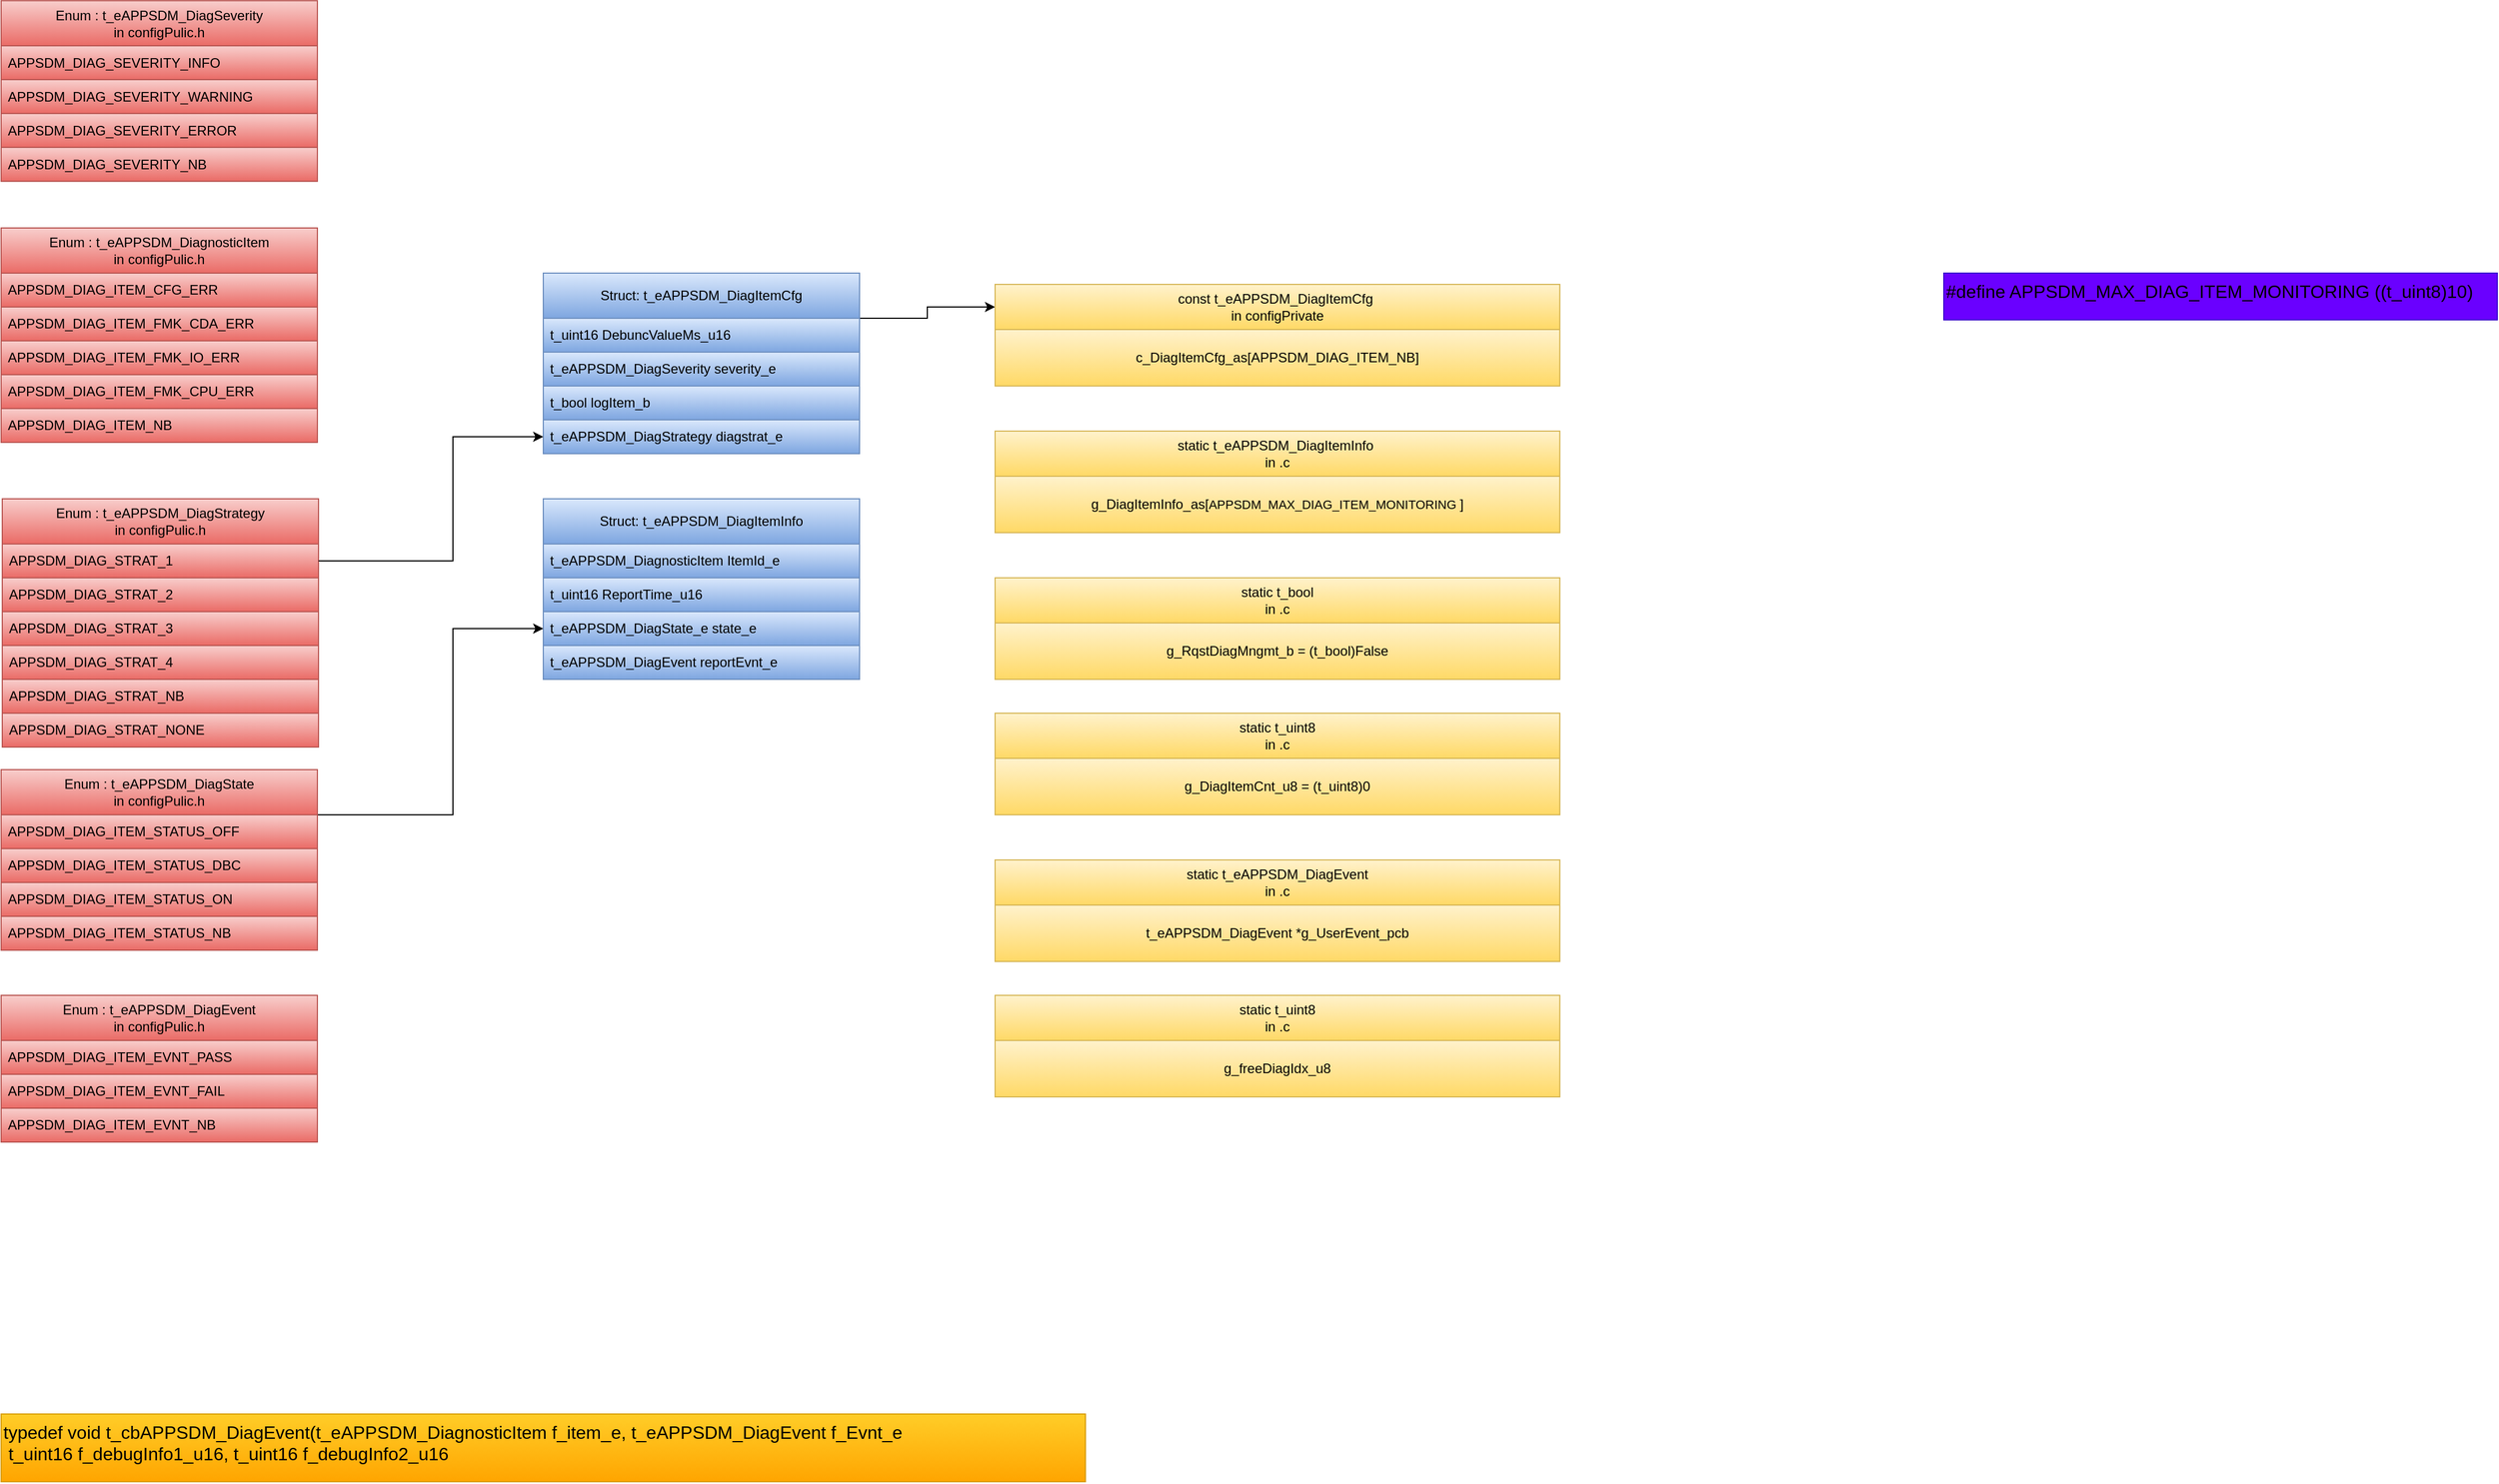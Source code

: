 <mxfile version="24.6.1" type="device" pages="9">
  <diagram name="Type" id="DFqD5EZury-ZA8Wi4VFX">
    <mxGraphModel dx="2930" dy="4114" grid="1" gridSize="10" guides="1" tooltips="1" connect="1" arrows="1" fold="1" page="1" pageScale="1" pageWidth="827" pageHeight="1169" math="0" shadow="0">
      <root>
        <mxCell id="0" />
        <mxCell id="1" parent="0" />
        <mxCell id="3qtI_uxfsGbGD5cNWgba-1" value="Enum : t_eAPPSDM_DiagnosticItem&lt;div&gt;in configPulic.h&lt;/div&gt;" style="swimlane;fontStyle=0;childLayout=stackLayout;horizontal=1;startSize=40;horizontalStack=0;resizeParent=1;resizeParentMax=0;resizeLast=0;collapsible=1;marginBottom=0;whiteSpace=wrap;html=1;fillColor=#f8cecc;gradientColor=#ea6b66;strokeColor=#b85450;fontColor=#000000;" parent="1" vertex="1">
          <mxGeometry x="-1640" y="-2280" width="280" height="190" as="geometry">
            <mxRectangle x="-1160" y="-1210" width="240" height="40" as="alternateBounds" />
          </mxGeometry>
        </mxCell>
        <mxCell id="3qtI_uxfsGbGD5cNWgba-2" value="APPSDM_DIAG_ITEM_CFG_ERR" style="text;strokeColor=#b85450;fillColor=#f8cecc;align=left;verticalAlign=middle;spacingLeft=4;spacingRight=4;overflow=hidden;points=[[0,0.5],[1,0.5]];portConstraint=eastwest;rotatable=0;whiteSpace=wrap;html=1;gradientColor=#ea6b66;fontColor=#000000;" parent="3qtI_uxfsGbGD5cNWgba-1" vertex="1">
          <mxGeometry y="40" width="280" height="30" as="geometry" />
        </mxCell>
        <mxCell id="3qtI_uxfsGbGD5cNWgba-3" value="APPSDM_DIAG_ITEM_FMK_CDA_ERR" style="text;strokeColor=#b85450;fillColor=#f8cecc;align=left;verticalAlign=middle;spacingLeft=4;spacingRight=4;overflow=hidden;points=[[0,0.5],[1,0.5]];portConstraint=eastwest;rotatable=0;whiteSpace=wrap;html=1;gradientColor=#ea6b66;fontColor=#000000;" parent="3qtI_uxfsGbGD5cNWgba-1" vertex="1">
          <mxGeometry y="70" width="280" height="30" as="geometry" />
        </mxCell>
        <mxCell id="3qtI_uxfsGbGD5cNWgba-6" value="APPSDM_DIAG_ITEM_FMK_IO_ERR" style="text;strokeColor=#b85450;fillColor=#f8cecc;align=left;verticalAlign=middle;spacingLeft=4;spacingRight=4;overflow=hidden;points=[[0,0.5],[1,0.5]];portConstraint=eastwest;rotatable=0;whiteSpace=wrap;html=1;gradientColor=#ea6b66;fontColor=#000000;" parent="3qtI_uxfsGbGD5cNWgba-1" vertex="1">
          <mxGeometry y="100" width="280" height="30" as="geometry" />
        </mxCell>
        <mxCell id="3qtI_uxfsGbGD5cNWgba-5" value="APPSDM_DIAG_ITEM_FMK_CPU_ERR" style="text;strokeColor=#b85450;fillColor=#f8cecc;align=left;verticalAlign=middle;spacingLeft=4;spacingRight=4;overflow=hidden;points=[[0,0.5],[1,0.5]];portConstraint=eastwest;rotatable=0;whiteSpace=wrap;html=1;gradientColor=#ea6b66;fontColor=#000000;" parent="3qtI_uxfsGbGD5cNWgba-1" vertex="1">
          <mxGeometry y="130" width="280" height="30" as="geometry" />
        </mxCell>
        <mxCell id="3qtI_uxfsGbGD5cNWgba-4" value="APPSDM_DIAG_ITEM_NB" style="text;strokeColor=#b85450;fillColor=#f8cecc;align=left;verticalAlign=middle;spacingLeft=4;spacingRight=4;overflow=hidden;points=[[0,0.5],[1,0.5]];portConstraint=eastwest;rotatable=0;whiteSpace=wrap;html=1;gradientColor=#ea6b66;fontColor=#000000;" parent="3qtI_uxfsGbGD5cNWgba-1" vertex="1">
          <mxGeometry y="160" width="280" height="30" as="geometry" />
        </mxCell>
        <mxCell id="3qtI_uxfsGbGD5cNWgba-23" style="edgeStyle=orthogonalEdgeStyle;rounded=0;orthogonalLoop=1;jettySize=auto;html=1;exitX=1;exitY=0.25;exitDx=0;exitDy=0;entryX=0;entryY=0.5;entryDx=0;entryDy=0;" parent="1" source="3qtI_uxfsGbGD5cNWgba-7" target="3qtI_uxfsGbGD5cNWgba-21" edge="1">
          <mxGeometry relative="1" as="geometry" />
        </mxCell>
        <mxCell id="3qtI_uxfsGbGD5cNWgba-7" value="Struct: t_eAPPSDM_DiagItemCfg" style="swimlane;fontStyle=0;childLayout=stackLayout;horizontal=1;startSize=40;horizontalStack=0;resizeParent=1;resizeParentMax=0;resizeLast=0;collapsible=1;marginBottom=0;whiteSpace=wrap;html=1;fillColor=#dae8fc;gradientColor=#7ea6e0;strokeColor=#6c8ebf;fontColor=#000000;" parent="1" vertex="1">
          <mxGeometry x="-1160" y="-2240" width="280" height="160" as="geometry">
            <mxRectangle x="-1160" y="-2240" width="240" height="40" as="alternateBounds" />
          </mxGeometry>
        </mxCell>
        <mxCell id="3qtI_uxfsGbGD5cNWgba-8" value="&lt;span style=&quot;text-align: center;&quot;&gt;t_uint16 DebuncValueMs_u16&lt;/span&gt;" style="text;strokeColor=#6c8ebf;fillColor=#dae8fc;align=left;verticalAlign=middle;spacingLeft=4;spacingRight=4;overflow=hidden;points=[[0,0.5],[1,0.5]];portConstraint=eastwest;rotatable=0;whiteSpace=wrap;html=1;gradientColor=#7ea6e0;fontColor=#000000;" parent="3qtI_uxfsGbGD5cNWgba-7" vertex="1">
          <mxGeometry y="40" width="280" height="30" as="geometry" />
        </mxCell>
        <mxCell id="QEmdy-ZIX8VyePhJylxd-6" value="&lt;span style=&quot;text-align: center;&quot;&gt;t_eAPPSDM_DiagSeverity severity_e&lt;/span&gt;" style="text;strokeColor=#6c8ebf;fillColor=#dae8fc;align=left;verticalAlign=middle;spacingLeft=4;spacingRight=4;overflow=hidden;points=[[0,0.5],[1,0.5]];portConstraint=eastwest;rotatable=0;whiteSpace=wrap;html=1;gradientColor=#7ea6e0;fontColor=#000000;" parent="3qtI_uxfsGbGD5cNWgba-7" vertex="1">
          <mxGeometry y="70" width="280" height="30" as="geometry" />
        </mxCell>
        <mxCell id="3qtI_uxfsGbGD5cNWgba-9" value="&lt;span style=&quot;text-align: center;&quot;&gt;t_bool logItem_b&lt;/span&gt;" style="text;strokeColor=#6c8ebf;fillColor=#dae8fc;align=left;verticalAlign=middle;spacingLeft=4;spacingRight=4;overflow=hidden;points=[[0,0.5],[1,0.5]];portConstraint=eastwest;rotatable=0;whiteSpace=wrap;html=1;gradientColor=#7ea6e0;fontColor=#000000;" parent="3qtI_uxfsGbGD5cNWgba-7" vertex="1">
          <mxGeometry y="100" width="280" height="30" as="geometry" />
        </mxCell>
        <mxCell id="3qtI_uxfsGbGD5cNWgba-10" value="&lt;span style=&quot;text-align: center;&quot;&gt;t_eAPPSDM_DiagStrategy diagstrat_e&lt;/span&gt;" style="text;strokeColor=#6c8ebf;fillColor=#dae8fc;align=left;verticalAlign=middle;spacingLeft=4;spacingRight=4;overflow=hidden;points=[[0,0.5],[1,0.5]];portConstraint=eastwest;rotatable=0;whiteSpace=wrap;html=1;gradientColor=#7ea6e0;fontColor=#000000;" parent="3qtI_uxfsGbGD5cNWgba-7" vertex="1">
          <mxGeometry y="130" width="280" height="30" as="geometry" />
        </mxCell>
        <mxCell id="3qtI_uxfsGbGD5cNWgba-11" value="Enum : t_eAPPSDM_DiagStrategy&lt;div&gt;in configPulic.h&lt;/div&gt;" style="swimlane;fontStyle=0;childLayout=stackLayout;horizontal=1;startSize=40;horizontalStack=0;resizeParent=1;resizeParentMax=0;resizeLast=0;collapsible=1;marginBottom=0;whiteSpace=wrap;html=1;fillColor=#f8cecc;gradientColor=#ea6b66;strokeColor=#b85450;fontColor=#000000;" parent="1" vertex="1">
          <mxGeometry x="-1639" y="-2040" width="280" height="220" as="geometry">
            <mxRectangle x="-1160" y="-1210" width="240" height="40" as="alternateBounds" />
          </mxGeometry>
        </mxCell>
        <mxCell id="3qtI_uxfsGbGD5cNWgba-12" value="APPSDM_DIAG_STRAT_1" style="text;strokeColor=#b85450;fillColor=#f8cecc;align=left;verticalAlign=middle;spacingLeft=4;spacingRight=4;overflow=hidden;points=[[0,0.5],[1,0.5]];portConstraint=eastwest;rotatable=0;whiteSpace=wrap;html=1;gradientColor=#ea6b66;fontColor=#000000;" parent="3qtI_uxfsGbGD5cNWgba-11" vertex="1">
          <mxGeometry y="40" width="280" height="30" as="geometry" />
        </mxCell>
        <mxCell id="3qtI_uxfsGbGD5cNWgba-13" value="APPSDM_DIAG_STRAT_2" style="text;strokeColor=#b85450;fillColor=#f8cecc;align=left;verticalAlign=middle;spacingLeft=4;spacingRight=4;overflow=hidden;points=[[0,0.5],[1,0.5]];portConstraint=eastwest;rotatable=0;whiteSpace=wrap;html=1;gradientColor=#ea6b66;fontColor=#000000;" parent="3qtI_uxfsGbGD5cNWgba-11" vertex="1">
          <mxGeometry y="70" width="280" height="30" as="geometry" />
        </mxCell>
        <mxCell id="3qtI_uxfsGbGD5cNWgba-14" value="APPSDM_DIAG_STRAT_3" style="text;strokeColor=#b85450;fillColor=#f8cecc;align=left;verticalAlign=middle;spacingLeft=4;spacingRight=4;overflow=hidden;points=[[0,0.5],[1,0.5]];portConstraint=eastwest;rotatable=0;whiteSpace=wrap;html=1;gradientColor=#ea6b66;fontColor=#000000;" parent="3qtI_uxfsGbGD5cNWgba-11" vertex="1">
          <mxGeometry y="100" width="280" height="30" as="geometry" />
        </mxCell>
        <mxCell id="3qtI_uxfsGbGD5cNWgba-15" value="APPSDM_DIAG_STRAT_4" style="text;strokeColor=#b85450;fillColor=#f8cecc;align=left;verticalAlign=middle;spacingLeft=4;spacingRight=4;overflow=hidden;points=[[0,0.5],[1,0.5]];portConstraint=eastwest;rotatable=0;whiteSpace=wrap;html=1;gradientColor=#ea6b66;fontColor=#000000;" parent="3qtI_uxfsGbGD5cNWgba-11" vertex="1">
          <mxGeometry y="130" width="280" height="30" as="geometry" />
        </mxCell>
        <mxCell id="3qtI_uxfsGbGD5cNWgba-16" value="APPSDM_DIAG_STRAT_NB" style="text;strokeColor=#b85450;fillColor=#f8cecc;align=left;verticalAlign=middle;spacingLeft=4;spacingRight=4;overflow=hidden;points=[[0,0.5],[1,0.5]];portConstraint=eastwest;rotatable=0;whiteSpace=wrap;html=1;gradientColor=#ea6b66;fontColor=#000000;" parent="3qtI_uxfsGbGD5cNWgba-11" vertex="1">
          <mxGeometry y="160" width="280" height="30" as="geometry" />
        </mxCell>
        <mxCell id="viB0OptLrTLWB78-oFfX-1" value="APPSDM_DIAG_STRAT_NONE" style="text;strokeColor=#b85450;fillColor=#f8cecc;align=left;verticalAlign=middle;spacingLeft=4;spacingRight=4;overflow=hidden;points=[[0,0.5],[1,0.5]];portConstraint=eastwest;rotatable=0;whiteSpace=wrap;html=1;gradientColor=#ea6b66;fontColor=#000000;" vertex="1" parent="3qtI_uxfsGbGD5cNWgba-11">
          <mxGeometry y="190" width="280" height="30" as="geometry" />
        </mxCell>
        <mxCell id="3qtI_uxfsGbGD5cNWgba-18" value="&lt;font color=&quot;#000000&quot;&gt;&lt;span style=&quot;text-wrap: nowrap;&quot;&gt;typedef void t_cbAPPSDM_DiagEvent(t_eAPPSDM_DiagnosticItem f_item_e, t_eAPPSDM_DiagEvent f_Evnt_e&lt;/span&gt;&lt;/font&gt;&lt;div&gt;&lt;font color=&quot;#000000&quot;&gt;&lt;span style=&quot;text-wrap: nowrap;&quot;&gt;&amp;nbsp;t_uint16 f_debugInfo1_u16,&amp;nbsp;&lt;/span&gt;&lt;/font&gt;&lt;span style=&quot;text-wrap: nowrap; color: rgb(0, 0, 0); background-color: initial;&quot;&gt;t_uint16 f_debugInfo2_u16&lt;/span&gt;&lt;/div&gt;" style="rounded=0;whiteSpace=wrap;html=1;verticalAlign=top;fillColor=#ffcd28;gradientColor=#ffa500;strokeColor=#d79b00;fontSize=16;align=left;" parent="1" vertex="1">
          <mxGeometry x="-1640" y="-1229" width="960" height="60" as="geometry" />
        </mxCell>
        <mxCell id="3qtI_uxfsGbGD5cNWgba-19" value="" style="group;fontSize=12;" parent="1" connectable="0" vertex="1">
          <mxGeometry x="-760" y="-2230" width="500" height="90" as="geometry" />
        </mxCell>
        <mxCell id="3qtI_uxfsGbGD5cNWgba-20" value="" style="rounded=0;whiteSpace=wrap;html=1;fillColor=#fff2cc;gradientColor=#ffd966;strokeColor=#d6b656;fontColor=#000000;fontSize=12;" parent="3qtI_uxfsGbGD5cNWgba-19" vertex="1">
          <mxGeometry width="500.0" height="90" as="geometry" />
        </mxCell>
        <mxCell id="3qtI_uxfsGbGD5cNWgba-22" value="&lt;div style=&quot;text-align: center; font-size: 12px;&quot;&gt;c_DiagItemCfg_as[APPSDM_DIAG_ITEM_NB]&lt;/div&gt;" style="rounded=0;whiteSpace=wrap;html=1;fillColor=#fff2cc;gradientColor=#ffd966;strokeColor=#d6b656;fontColor=#000000;fontSize=12;" parent="3qtI_uxfsGbGD5cNWgba-19" vertex="1">
          <mxGeometry y="40" width="500.0" height="50" as="geometry" />
        </mxCell>
        <mxCell id="3qtI_uxfsGbGD5cNWgba-21" value="const t_eAPPSDM_DiagItemCfg&amp;nbsp;&lt;div&gt;in configPrivate&lt;/div&gt;" style="rounded=0;whiteSpace=wrap;html=1;fillColor=#fff2cc;gradientColor=#ffd966;strokeColor=#d6b656;fontColor=#000000;fontSize=12;" parent="3qtI_uxfsGbGD5cNWgba-19" vertex="1">
          <mxGeometry width="500.0" height="40" as="geometry" />
        </mxCell>
        <mxCell id="3qtI_uxfsGbGD5cNWgba-24" value="Struct: t_eAPPSDM_DiagItemInfo" style="swimlane;fontStyle=0;childLayout=stackLayout;horizontal=1;startSize=40;horizontalStack=0;resizeParent=1;resizeParentMax=0;resizeLast=0;collapsible=1;marginBottom=0;whiteSpace=wrap;html=1;fillColor=#dae8fc;gradientColor=#7ea6e0;strokeColor=#6c8ebf;fontColor=#000000;" parent="1" vertex="1">
          <mxGeometry x="-1160" y="-2040" width="280" height="160" as="geometry">
            <mxRectangle x="-560" y="-640" width="240" height="40" as="alternateBounds" />
          </mxGeometry>
        </mxCell>
        <mxCell id="ba6owO-vcOn9hege0ZgV-1" value="&lt;span style=&quot;text-align: center;&quot;&gt;t_eAPPSDM_DiagnosticItem ItemId_e&lt;/span&gt;" style="text;strokeColor=#6c8ebf;fillColor=#dae8fc;align=left;verticalAlign=middle;spacingLeft=4;spacingRight=4;overflow=hidden;points=[[0,0.5],[1,0.5]];portConstraint=eastwest;rotatable=0;whiteSpace=wrap;html=1;gradientColor=#7ea6e0;fontColor=#000000;" parent="3qtI_uxfsGbGD5cNWgba-24" vertex="1">
          <mxGeometry y="40" width="280" height="30" as="geometry" />
        </mxCell>
        <mxCell id="3qtI_uxfsGbGD5cNWgba-25" value="&lt;span style=&quot;text-align: center;&quot;&gt;t_uint16 ReportTime_u16&lt;/span&gt;" style="text;strokeColor=#6c8ebf;fillColor=#dae8fc;align=left;verticalAlign=middle;spacingLeft=4;spacingRight=4;overflow=hidden;points=[[0,0.5],[1,0.5]];portConstraint=eastwest;rotatable=0;whiteSpace=wrap;html=1;gradientColor=#7ea6e0;fontColor=#000000;" parent="3qtI_uxfsGbGD5cNWgba-24" vertex="1">
          <mxGeometry y="70" width="280" height="30" as="geometry" />
        </mxCell>
        <mxCell id="3qtI_uxfsGbGD5cNWgba-26" value="&lt;div style=&quot;text-align: center;&quot;&gt;&lt;span style=&quot;background-color: initial;&quot;&gt;t_eAPPSDM_DiagState_e state_e&lt;/span&gt;&lt;/div&gt;" style="text;strokeColor=#6c8ebf;fillColor=#dae8fc;align=left;verticalAlign=middle;spacingLeft=4;spacingRight=4;overflow=hidden;points=[[0,0.5],[1,0.5]];portConstraint=eastwest;rotatable=0;whiteSpace=wrap;html=1;gradientColor=#7ea6e0;fontColor=#000000;" parent="3qtI_uxfsGbGD5cNWgba-24" vertex="1">
          <mxGeometry y="100" width="280" height="30" as="geometry" />
        </mxCell>
        <mxCell id="8D0rACmj27TI3KtF3qyD-1" value="&lt;div style=&quot;text-align: center;&quot;&gt;&lt;span style=&quot;background-color: initial;&quot;&gt;t_eAPPSDM_DiagEvent&amp;nbsp;&lt;/span&gt;&lt;span style=&quot;background-color: initial;&quot;&gt;reportEvnt_e&lt;/span&gt;&lt;/div&gt;" style="text;strokeColor=#6c8ebf;fillColor=#dae8fc;align=left;verticalAlign=middle;spacingLeft=4;spacingRight=4;overflow=hidden;points=[[0,0.5],[1,0.5]];portConstraint=eastwest;rotatable=0;whiteSpace=wrap;html=1;gradientColor=#7ea6e0;fontColor=#000000;" parent="3qtI_uxfsGbGD5cNWgba-24" vertex="1">
          <mxGeometry y="130" width="280" height="30" as="geometry" />
        </mxCell>
        <mxCell id="YLozB_WAzzoqjv6x40J7-7" style="edgeStyle=orthogonalEdgeStyle;rounded=0;orthogonalLoop=1;jettySize=auto;html=1;exitX=1;exitY=0.25;exitDx=0;exitDy=0;entryX=0;entryY=0.5;entryDx=0;entryDy=0;jumpStyle=arc;" parent="1" source="3qtI_uxfsGbGD5cNWgba-28" target="3qtI_uxfsGbGD5cNWgba-26" edge="1">
          <mxGeometry relative="1" as="geometry">
            <Array as="points">
              <mxPoint x="-1240" y="-1760" />
              <mxPoint x="-1240" y="-1925" />
            </Array>
          </mxGeometry>
        </mxCell>
        <mxCell id="3qtI_uxfsGbGD5cNWgba-28" value="Enum : t_eAPPSDM_DiagState&lt;div&gt;in configPulic.h&lt;/div&gt;" style="swimlane;fontStyle=0;childLayout=stackLayout;horizontal=1;startSize=40;horizontalStack=0;resizeParent=1;resizeParentMax=0;resizeLast=0;collapsible=1;marginBottom=0;whiteSpace=wrap;html=1;fillColor=#f8cecc;gradientColor=#ea6b66;strokeColor=#b85450;fontColor=#000000;" parent="1" vertex="1">
          <mxGeometry x="-1640" y="-1800" width="280" height="160" as="geometry">
            <mxRectangle x="-1160" y="-1210" width="240" height="40" as="alternateBounds" />
          </mxGeometry>
        </mxCell>
        <mxCell id="3qtI_uxfsGbGD5cNWgba-29" value="APPSDM_DIAG_ITEM_STATUS_OFF" style="text;strokeColor=#b85450;fillColor=#f8cecc;align=left;verticalAlign=middle;spacingLeft=4;spacingRight=4;overflow=hidden;points=[[0,0.5],[1,0.5]];portConstraint=eastwest;rotatable=0;whiteSpace=wrap;html=1;gradientColor=#ea6b66;fontColor=#000000;" parent="3qtI_uxfsGbGD5cNWgba-28" vertex="1">
          <mxGeometry y="40" width="280" height="30" as="geometry" />
        </mxCell>
        <mxCell id="3qtI_uxfsGbGD5cNWgba-30" value="APPSDM_DIAG_ITEM_STATUS_DBC" style="text;strokeColor=#b85450;fillColor=#f8cecc;align=left;verticalAlign=middle;spacingLeft=4;spacingRight=4;overflow=hidden;points=[[0,0.5],[1,0.5]];portConstraint=eastwest;rotatable=0;whiteSpace=wrap;html=1;gradientColor=#ea6b66;fontColor=#000000;" parent="3qtI_uxfsGbGD5cNWgba-28" vertex="1">
          <mxGeometry y="70" width="280" height="30" as="geometry" />
        </mxCell>
        <mxCell id="3qtI_uxfsGbGD5cNWgba-31" value="APPSDM_DIAG_ITEM_STATUS_ON" style="text;strokeColor=#b85450;fillColor=#f8cecc;align=left;verticalAlign=middle;spacingLeft=4;spacingRight=4;overflow=hidden;points=[[0,0.5],[1,0.5]];portConstraint=eastwest;rotatable=0;whiteSpace=wrap;html=1;gradientColor=#ea6b66;fontColor=#000000;" parent="3qtI_uxfsGbGD5cNWgba-28" vertex="1">
          <mxGeometry y="100" width="280" height="30" as="geometry" />
        </mxCell>
        <mxCell id="3qtI_uxfsGbGD5cNWgba-33" value="APPSDM_DIAG_ITEM_STATUS_NB" style="text;strokeColor=#b85450;fillColor=#f8cecc;align=left;verticalAlign=middle;spacingLeft=4;spacingRight=4;overflow=hidden;points=[[0,0.5],[1,0.5]];portConstraint=eastwest;rotatable=0;whiteSpace=wrap;html=1;gradientColor=#ea6b66;fontColor=#000000;" parent="3qtI_uxfsGbGD5cNWgba-28" vertex="1">
          <mxGeometry y="130" width="280" height="30" as="geometry" />
        </mxCell>
        <mxCell id="3qtI_uxfsGbGD5cNWgba-34" value="" style="group;fontSize=12;" parent="1" connectable="0" vertex="1">
          <mxGeometry x="-760" y="-2100" width="500" height="90" as="geometry" />
        </mxCell>
        <mxCell id="3qtI_uxfsGbGD5cNWgba-35" value="" style="rounded=0;whiteSpace=wrap;html=1;fillColor=#fff2cc;gradientColor=#ffd966;strokeColor=#d6b656;fontColor=#000000;fontSize=12;" parent="3qtI_uxfsGbGD5cNWgba-34" vertex="1">
          <mxGeometry width="500.0" height="90" as="geometry" />
        </mxCell>
        <mxCell id="3qtI_uxfsGbGD5cNWgba-36" value="&lt;div style=&quot;text-align: center; font-size: 12px;&quot;&gt;g_DiagItemInfo_as[&lt;span style=&quot;text-align: left; text-wrap: nowrap; font-size: 11px;&quot;&gt;APPSDM_MAX_DIAG_ITEM_MONITORING&amp;nbsp;&lt;/span&gt;]&lt;/div&gt;" style="rounded=0;whiteSpace=wrap;html=1;fillColor=#fff2cc;gradientColor=#ffd966;strokeColor=#d6b656;fontColor=#000000;fontSize=12;" parent="3qtI_uxfsGbGD5cNWgba-34" vertex="1">
          <mxGeometry y="40" width="500.0" height="50" as="geometry" />
        </mxCell>
        <mxCell id="3qtI_uxfsGbGD5cNWgba-37" value="static t_eAPPSDM_DiagItemInfo&amp;nbsp;&lt;div&gt;in .c&lt;/div&gt;" style="rounded=0;whiteSpace=wrap;html=1;fillColor=#fff2cc;gradientColor=#ffd966;strokeColor=#d6b656;fontColor=#000000;fontSize=12;" parent="3qtI_uxfsGbGD5cNWgba-34" vertex="1">
          <mxGeometry width="500.0" height="40" as="geometry" />
        </mxCell>
        <mxCell id="YLozB_WAzzoqjv6x40J7-6" style="edgeStyle=orthogonalEdgeStyle;rounded=0;orthogonalLoop=1;jettySize=auto;html=1;exitX=1;exitY=0.5;exitDx=0;exitDy=0;entryX=0;entryY=0.5;entryDx=0;entryDy=0;jumpStyle=arc;" parent="1" source="3qtI_uxfsGbGD5cNWgba-12" target="3qtI_uxfsGbGD5cNWgba-10" edge="1">
          <mxGeometry relative="1" as="geometry">
            <Array as="points">
              <mxPoint x="-1240" y="-1985" />
              <mxPoint x="-1240" y="-2095" />
            </Array>
          </mxGeometry>
        </mxCell>
        <mxCell id="A0W2TcOa-yBNbz-eV3j5-1" value="Enum : t_eAPPSDM_DiagEvent&lt;div&gt;in configPulic.h&lt;/div&gt;" style="swimlane;fontStyle=0;childLayout=stackLayout;horizontal=1;startSize=40;horizontalStack=0;resizeParent=1;resizeParentMax=0;resizeLast=0;collapsible=1;marginBottom=0;whiteSpace=wrap;html=1;fillColor=#f8cecc;gradientColor=#ea6b66;strokeColor=#b85450;fontColor=#000000;" parent="1" vertex="1">
          <mxGeometry x="-1640" y="-1600" width="280" height="130" as="geometry">
            <mxRectangle x="-1160" y="-1210" width="240" height="40" as="alternateBounds" />
          </mxGeometry>
        </mxCell>
        <mxCell id="A0W2TcOa-yBNbz-eV3j5-2" value="APPSDM_DIAG_ITEM_EVNT_PASS" style="text;strokeColor=#b85450;fillColor=#f8cecc;align=left;verticalAlign=middle;spacingLeft=4;spacingRight=4;overflow=hidden;points=[[0,0.5],[1,0.5]];portConstraint=eastwest;rotatable=0;whiteSpace=wrap;html=1;gradientColor=#ea6b66;fontColor=#000000;" parent="A0W2TcOa-yBNbz-eV3j5-1" vertex="1">
          <mxGeometry y="40" width="280" height="30" as="geometry" />
        </mxCell>
        <mxCell id="A0W2TcOa-yBNbz-eV3j5-3" value="APPSDM_DIAG_ITEM_EVNT_FAIL" style="text;strokeColor=#b85450;fillColor=#f8cecc;align=left;verticalAlign=middle;spacingLeft=4;spacingRight=4;overflow=hidden;points=[[0,0.5],[1,0.5]];portConstraint=eastwest;rotatable=0;whiteSpace=wrap;html=1;gradientColor=#ea6b66;fontColor=#000000;" parent="A0W2TcOa-yBNbz-eV3j5-1" vertex="1">
          <mxGeometry y="70" width="280" height="30" as="geometry" />
        </mxCell>
        <mxCell id="A0W2TcOa-yBNbz-eV3j5-4" value="APPSDM_DIAG_ITEM_EVNT_NB" style="text;strokeColor=#b85450;fillColor=#f8cecc;align=left;verticalAlign=middle;spacingLeft=4;spacingRight=4;overflow=hidden;points=[[0,0.5],[1,0.5]];portConstraint=eastwest;rotatable=0;whiteSpace=wrap;html=1;gradientColor=#ea6b66;fontColor=#000000;" parent="A0W2TcOa-yBNbz-eV3j5-1" vertex="1">
          <mxGeometry y="100" width="280" height="30" as="geometry" />
        </mxCell>
        <mxCell id="IEGaeypB6ANytf3MV0bL-1" value="&lt;font color=&quot;#000000&quot;&gt;&lt;span style=&quot;text-wrap: nowrap;&quot;&gt;#define APPSDM_MAX_DIAG_ITEM_MONITORING ((t_uint8)10)&lt;/span&gt;&lt;/font&gt;" style="rounded=0;whiteSpace=wrap;html=1;verticalAlign=top;fillColor=#6a00ff;strokeColor=#3700CC;fontSize=16;align=left;fontColor=#ffffff;" parent="1" vertex="1">
          <mxGeometry x="80" y="-2240" width="490" height="41.43" as="geometry" />
        </mxCell>
        <mxCell id="2_oe0ECm6Y0I04NA3fmR-1" value="" style="group;fontSize=12;" parent="1" connectable="0" vertex="1">
          <mxGeometry x="-760" y="-1720" width="500" height="90" as="geometry" />
        </mxCell>
        <mxCell id="2_oe0ECm6Y0I04NA3fmR-2" value="" style="rounded=0;whiteSpace=wrap;html=1;fillColor=#fff2cc;gradientColor=#ffd966;strokeColor=#d6b656;fontColor=#000000;fontSize=12;" parent="2_oe0ECm6Y0I04NA3fmR-1" vertex="1">
          <mxGeometry width="500.0" height="90" as="geometry" />
        </mxCell>
        <mxCell id="2_oe0ECm6Y0I04NA3fmR-3" value="&lt;div style=&quot;text-align: center; font-size: 12px;&quot;&gt;&lt;span style=&quot;background-color: initial;&quot;&gt;t_eAPPSDM_DiagEvent *&lt;/span&gt;g_UserEvent_pcb&lt;/div&gt;" style="rounded=0;whiteSpace=wrap;html=1;fillColor=#fff2cc;gradientColor=#ffd966;strokeColor=#d6b656;fontColor=#000000;fontSize=12;" parent="2_oe0ECm6Y0I04NA3fmR-1" vertex="1">
          <mxGeometry y="40" width="500.0" height="50" as="geometry" />
        </mxCell>
        <mxCell id="2_oe0ECm6Y0I04NA3fmR-4" value="static t_eAPPSDM_DiagEvent&lt;div&gt;in .c&lt;/div&gt;" style="rounded=0;whiteSpace=wrap;html=1;fillColor=#fff2cc;gradientColor=#ffd966;strokeColor=#d6b656;fontColor=#000000;fontSize=12;" parent="2_oe0ECm6Y0I04NA3fmR-1" vertex="1">
          <mxGeometry width="500.0" height="40" as="geometry" />
        </mxCell>
        <mxCell id="QEmdy-ZIX8VyePhJylxd-1" value="Enum : t_eAPPSDM_DiagSeverity&lt;div&gt;in configPulic.h&lt;/div&gt;" style="swimlane;fontStyle=0;childLayout=stackLayout;horizontal=1;startSize=40;horizontalStack=0;resizeParent=1;resizeParentMax=0;resizeLast=0;collapsible=1;marginBottom=0;whiteSpace=wrap;html=1;fillColor=#f8cecc;gradientColor=#ea6b66;strokeColor=#b85450;fontColor=#000000;" parent="1" vertex="1">
          <mxGeometry x="-1640" y="-2481.43" width="280" height="160" as="geometry">
            <mxRectangle x="-1160" y="-1210" width="240" height="40" as="alternateBounds" />
          </mxGeometry>
        </mxCell>
        <mxCell id="QEmdy-ZIX8VyePhJylxd-2" value="APPSDM_DIAG_SEVERITY_INFO" style="text;strokeColor=#b85450;fillColor=#f8cecc;align=left;verticalAlign=middle;spacingLeft=4;spacingRight=4;overflow=hidden;points=[[0,0.5],[1,0.5]];portConstraint=eastwest;rotatable=0;whiteSpace=wrap;html=1;gradientColor=#ea6b66;fontColor=#000000;" parent="QEmdy-ZIX8VyePhJylxd-1" vertex="1">
          <mxGeometry y="40" width="280" height="30" as="geometry" />
        </mxCell>
        <mxCell id="QEmdy-ZIX8VyePhJylxd-3" value="APPSDM_DIAG_SEVERITY_WARNING" style="text;strokeColor=#b85450;fillColor=#f8cecc;align=left;verticalAlign=middle;spacingLeft=4;spacingRight=4;overflow=hidden;points=[[0,0.5],[1,0.5]];portConstraint=eastwest;rotatable=0;whiteSpace=wrap;html=1;gradientColor=#ea6b66;fontColor=#000000;" parent="QEmdy-ZIX8VyePhJylxd-1" vertex="1">
          <mxGeometry y="70" width="280" height="30" as="geometry" />
        </mxCell>
        <mxCell id="QEmdy-ZIX8VyePhJylxd-4" value="APPSDM_DIAG_SEVERITY_ERROR" style="text;strokeColor=#b85450;fillColor=#f8cecc;align=left;verticalAlign=middle;spacingLeft=4;spacingRight=4;overflow=hidden;points=[[0,0.5],[1,0.5]];portConstraint=eastwest;rotatable=0;whiteSpace=wrap;html=1;gradientColor=#ea6b66;fontColor=#000000;" parent="QEmdy-ZIX8VyePhJylxd-1" vertex="1">
          <mxGeometry y="100" width="280" height="30" as="geometry" />
        </mxCell>
        <mxCell id="QEmdy-ZIX8VyePhJylxd-5" value="APPSDM_DIAG_SEVERITY_NB" style="text;strokeColor=#b85450;fillColor=#f8cecc;align=left;verticalAlign=middle;spacingLeft=4;spacingRight=4;overflow=hidden;points=[[0,0.5],[1,0.5]];portConstraint=eastwest;rotatable=0;whiteSpace=wrap;html=1;gradientColor=#ea6b66;fontColor=#000000;" parent="QEmdy-ZIX8VyePhJylxd-1" vertex="1">
          <mxGeometry y="130" width="280" height="30" as="geometry" />
        </mxCell>
        <mxCell id="GtN1UB2RxVMn9BAdmm7o-2" value="" style="group;fontSize=12;" parent="1" connectable="0" vertex="1">
          <mxGeometry x="-760" y="-1850" width="500" height="90" as="geometry" />
        </mxCell>
        <mxCell id="GtN1UB2RxVMn9BAdmm7o-3" value="" style="rounded=0;whiteSpace=wrap;html=1;fillColor=#fff2cc;gradientColor=#ffd966;strokeColor=#d6b656;fontColor=#000000;fontSize=12;" parent="GtN1UB2RxVMn9BAdmm7o-2" vertex="1">
          <mxGeometry width="500.0" height="90" as="geometry" />
        </mxCell>
        <mxCell id="GtN1UB2RxVMn9BAdmm7o-4" value="&lt;div style=&quot;text-align: center; font-size: 12px;&quot;&gt;g_DiagItemCnt_u8 = (t_uint8)0&lt;/div&gt;" style="rounded=0;whiteSpace=wrap;html=1;fillColor=#fff2cc;gradientColor=#ffd966;strokeColor=#d6b656;fontColor=#000000;fontSize=12;" parent="GtN1UB2RxVMn9BAdmm7o-2" vertex="1">
          <mxGeometry y="40" width="500.0" height="50" as="geometry" />
        </mxCell>
        <mxCell id="GtN1UB2RxVMn9BAdmm7o-5" value="static t_uint8&lt;div&gt;in .c&lt;/div&gt;" style="rounded=0;whiteSpace=wrap;html=1;fillColor=#fff2cc;gradientColor=#ffd966;strokeColor=#d6b656;fontColor=#000000;fontSize=12;" parent="GtN1UB2RxVMn9BAdmm7o-2" vertex="1">
          <mxGeometry width="500.0" height="40" as="geometry" />
        </mxCell>
        <mxCell id="sF0qhZ1NnQi-EszgxlEG-1" value="" style="group;fontSize=12;" parent="1" connectable="0" vertex="1">
          <mxGeometry x="-760" y="-1970" width="500" height="90" as="geometry" />
        </mxCell>
        <mxCell id="sF0qhZ1NnQi-EszgxlEG-2" value="" style="rounded=0;whiteSpace=wrap;html=1;fillColor=#fff2cc;gradientColor=#ffd966;strokeColor=#d6b656;fontColor=#000000;fontSize=12;" parent="sF0qhZ1NnQi-EszgxlEG-1" vertex="1">
          <mxGeometry width="500.0" height="90" as="geometry" />
        </mxCell>
        <mxCell id="sF0qhZ1NnQi-EszgxlEG-3" value="&lt;div style=&quot;text-align: center; font-size: 12px;&quot;&gt;g_RqstDiagMngmt_b = (t_bool)False&lt;/div&gt;" style="rounded=0;whiteSpace=wrap;html=1;fillColor=#fff2cc;gradientColor=#ffd966;strokeColor=#d6b656;fontColor=#000000;fontSize=12;" parent="sF0qhZ1NnQi-EszgxlEG-1" vertex="1">
          <mxGeometry y="40" width="500.0" height="50" as="geometry" />
        </mxCell>
        <mxCell id="sF0qhZ1NnQi-EszgxlEG-4" value="static t_bool&lt;div&gt;in .c&lt;/div&gt;" style="rounded=0;whiteSpace=wrap;html=1;fillColor=#fff2cc;gradientColor=#ffd966;strokeColor=#d6b656;fontColor=#000000;fontSize=12;" parent="sF0qhZ1NnQi-EszgxlEG-1" vertex="1">
          <mxGeometry width="500.0" height="40" as="geometry" />
        </mxCell>
        <mxCell id="jph-9ztZCNIgqX27CJ5B-2" value="" style="group;fontSize=12;" parent="1" connectable="0" vertex="1">
          <mxGeometry x="-760" y="-1600" width="500" height="90" as="geometry" />
        </mxCell>
        <mxCell id="jph-9ztZCNIgqX27CJ5B-3" value="" style="rounded=0;whiteSpace=wrap;html=1;fillColor=#fff2cc;gradientColor=#ffd966;strokeColor=#d6b656;fontColor=#000000;fontSize=12;" parent="jph-9ztZCNIgqX27CJ5B-2" vertex="1">
          <mxGeometry width="500.0" height="90" as="geometry" />
        </mxCell>
        <mxCell id="jph-9ztZCNIgqX27CJ5B-4" value="g_freeDiagIdx_u8" style="rounded=0;whiteSpace=wrap;html=1;fillColor=#fff2cc;gradientColor=#ffd966;strokeColor=#d6b656;fontColor=#000000;fontSize=12;" parent="jph-9ztZCNIgqX27CJ5B-2" vertex="1">
          <mxGeometry y="40" width="500.0" height="50" as="geometry" />
        </mxCell>
        <mxCell id="jph-9ztZCNIgqX27CJ5B-5" value="static t_uint8&lt;div&gt;in .c&lt;/div&gt;" style="rounded=0;whiteSpace=wrap;html=1;fillColor=#fff2cc;gradientColor=#ffd966;strokeColor=#d6b656;fontColor=#000000;fontSize=12;" parent="jph-9ztZCNIgqX27CJ5B-2" vertex="1">
          <mxGeometry width="500.0" height="40" as="geometry" />
        </mxCell>
      </root>
    </mxGraphModel>
  </diagram>
  <diagram id="j3mywU9PD6eeBwwdHvYQ" name="staticAPI">
    <mxGraphModel dx="2930" dy="2945" grid="1" gridSize="10" guides="1" tooltips="1" connect="1" arrows="1" fold="1" page="1" pageScale="1" pageWidth="827" pageHeight="1169" math="0" shadow="0">
      <root>
        <mxCell id="0" />
        <mxCell id="1" parent="0" />
        <mxCell id="_KQ4urMU0k6C11Il8QPo-1" value="" style="group;fontSize=12;" parent="1" vertex="1" connectable="0">
          <mxGeometry x="-1600" y="-2280" width="750" height="180" as="geometry" />
        </mxCell>
        <mxCell id="_KQ4urMU0k6C11Il8QPo-2" value="&lt;div style=&quot;font-size: 12px;&quot;&gt;&lt;div style=&quot;font-size: 12px;&quot;&gt;&lt;br&gt;&lt;/div&gt;&lt;/div&gt;" style="rounded=0;whiteSpace=wrap;html=1;fillColor=#d5e8d4;gradientColor=#97d077;strokeColor=#82b366;fontColor=#000000;align=left;fontSize=12;" parent="_KQ4urMU0k6C11Il8QPo-1" vertex="1">
          <mxGeometry width="750" height="180" as="geometry" />
        </mxCell>
        <mxCell id="_KQ4urMU0k6C11Il8QPo-3" value="s_APPSDM_DiagnosticMngmt(t_sAPPSDM_DiagInfo * f_ItemInfo_ps, t_sAPPSM_DiagItemCfg *f_itemCfg_ps)" style="rounded=0;whiteSpace=wrap;html=1;fillColor=#d5e8d4;gradientColor=#97d077;strokeColor=#82b366;fontColor=#000000;fontSize=12;" parent="_KQ4urMU0k6C11Il8QPo-1" vertex="1">
          <mxGeometry width="750" height="45" as="geometry" />
        </mxCell>
        <mxCell id="sdlt9i7lF-sgspUbA3nw-1" value="" style="group;fontSize=12;" parent="1" vertex="1" connectable="0">
          <mxGeometry x="-1600" y="-1600" width="750" height="180" as="geometry" />
        </mxCell>
        <mxCell id="sdlt9i7lF-sgspUbA3nw-2" value="&lt;div style=&quot;font-size: 12px;&quot;&gt;&lt;div style=&quot;font-size: 12px;&quot;&gt;&lt;br&gt;&lt;/div&gt;&lt;/div&gt;" style="rounded=0;whiteSpace=wrap;html=1;fillColor=#d5e8d4;gradientColor=#97d077;strokeColor=#82b366;fontColor=#000000;align=left;fontSize=12;" parent="sdlt9i7lF-sgspUbA3nw-1" vertex="1">
          <mxGeometry width="750" height="180" as="geometry" />
        </mxCell>
        <mxCell id="sdlt9i7lF-sgspUbA3nw-3" value="s_APPSDM_UpdateDiagItem(t_eAPPSDM_DiagItem f_diagItem_e)" style="rounded=0;whiteSpace=wrap;html=1;fillColor=#d5e8d4;gradientColor=#97d077;strokeColor=#82b366;fontColor=#000000;fontSize=12;" parent="sdlt9i7lF-sgspUbA3nw-1" vertex="1">
          <mxGeometry width="750" height="45" as="geometry" />
        </mxCell>
        <mxCell id="GGMxcTgQg2HbAiIcgyx3-1" value="" style="group;fontSize=12;" parent="1" vertex="1" connectable="0">
          <mxGeometry x="-1600" y="-1400" width="750" height="180" as="geometry" />
        </mxCell>
        <mxCell id="GGMxcTgQg2HbAiIcgyx3-2" value="&lt;div style=&quot;font-size: 12px;&quot;&gt;&lt;div style=&quot;font-size: 12px;&quot;&gt;&lt;br&gt;&lt;/div&gt;&lt;/div&gt;" style="rounded=0;whiteSpace=wrap;html=1;fillColor=#d5e8d4;gradientColor=#97d077;strokeColor=#82b366;fontColor=#000000;align=left;fontSize=12;" parent="GGMxcTgQg2HbAiIcgyx3-1" vertex="1">
          <mxGeometry width="750" height="180" as="geometry" />
        </mxCell>
        <mxCell id="GGMxcTgQg2HbAiIcgyx3-3" value="s_APPSDM_UpdateDiagItemEvent(t_eAPPSDM_DiagnosticItem f_item_e,&amp;nbsp;&amp;nbsp;t_eAPPSDM_DiagEvent f_evnt_e)" style="rounded=0;whiteSpace=wrap;html=1;fillColor=#d5e8d4;gradientColor=#97d077;strokeColor=#82b366;fontColor=#000000;fontSize=12;" parent="GGMxcTgQg2HbAiIcgyx3-1" vertex="1">
          <mxGeometry width="750" height="45" as="geometry" />
        </mxCell>
      </root>
    </mxGraphModel>
  </diagram>
  <diagram id="P1nu1u4QVDacGDgYQXxI" name="API">
    <mxGraphModel dx="3074" dy="3160" grid="1" gridSize="10" guides="1" tooltips="1" connect="1" arrows="1" fold="1" page="1" pageScale="1" pageWidth="827" pageHeight="1169" math="0" shadow="0">
      <root>
        <mxCell id="0" />
        <mxCell id="1" parent="0" />
        <mxCell id="Cn_SdHr9LNVqkTgqT6xY-1" value="" style="group;fontSize=12;" parent="1" vertex="1" connectable="0">
          <mxGeometry x="-1640" y="-2280" width="750" height="180" as="geometry" />
        </mxCell>
        <mxCell id="Cn_SdHr9LNVqkTgqT6xY-2" value="&lt;div style=&quot;font-size: 12px;&quot;&gt;&lt;div style=&quot;font-size: 12px;&quot;&gt;report an error wit her status&lt;/div&gt;&lt;/div&gt;" style="rounded=0;whiteSpace=wrap;html=1;fillColor=#d5e8d4;gradientColor=#97d077;strokeColor=#82b366;fontColor=#000000;align=left;fontSize=12;" parent="Cn_SdHr9LNVqkTgqT6xY-1" vertex="1">
          <mxGeometry width="750" height="180" as="geometry" />
        </mxCell>
        <mxCell id="Cn_SdHr9LNVqkTgqT6xY-3" value="APPSDM_ReportDiagnosticEvnt(t_eAPPSDM_DiagnosticItem f_item_e,)" style="rounded=0;whiteSpace=wrap;html=1;fillColor=#d5e8d4;gradientColor=#97d077;strokeColor=#82b366;fontColor=#000000;fontSize=12;" parent="Cn_SdHr9LNVqkTgqT6xY-1" vertex="1">
          <mxGeometry width="750" height="45" as="geometry" />
        </mxCell>
        <mxCell id="Pp0FrRDrttyh9LcGFuov-1" value="" style="group;fontSize=12;" parent="1" vertex="1" connectable="0">
          <mxGeometry x="-1640" y="-2000" width="750" height="180" as="geometry" />
        </mxCell>
        <mxCell id="Pp0FrRDrttyh9LcGFuov-2" value="&lt;div style=&quot;font-size: 12px;&quot;&gt;&lt;div style=&quot;font-size: 12px;&quot;&gt;get the status of an error&lt;/div&gt;&lt;/div&gt;" style="rounded=0;whiteSpace=wrap;html=1;fillColor=#d5e8d4;gradientColor=#97d077;strokeColor=#82b366;fontColor=#000000;align=left;fontSize=12;" parent="Pp0FrRDrttyh9LcGFuov-1" vertex="1">
          <mxGeometry width="750" height="180" as="geometry" />
        </mxCell>
        <mxCell id="Pp0FrRDrttyh9LcGFuov-3" value="APPSDM_GetDiagItemStatus(t_eAPPSDM_DiagnosticItem f_item_e, t_eAPPSDM_DiagEvent * f_evnt_pe)" style="rounded=0;whiteSpace=wrap;html=1;fillColor=#d5e8d4;gradientColor=#97d077;strokeColor=#82b366;fontColor=#000000;fontSize=12;" parent="Pp0FrRDrttyh9LcGFuov-1" vertex="1">
          <mxGeometry width="750" height="45" as="geometry" />
        </mxCell>
        <mxCell id="Pp0FrRDrttyh9LcGFuov-4" value="" style="group;fontSize=12;" parent="1" vertex="1" connectable="0">
          <mxGeometry x="-1640" y="-1760" width="750" height="180" as="geometry" />
        </mxCell>
        <mxCell id="Pp0FrRDrttyh9LcGFuov-5" value="&lt;div style=&quot;font-size: 12px;&quot;&gt;&lt;div style=&quot;font-size: 12px;&quot;&gt;User Can add only one Callback to get aware whenever an diagnostic is made and will be called every x seconds with data&amp;nbsp;&lt;/div&gt;&lt;div style=&quot;font-size: 12px;&quot;&gt;if the error has stop it will be called one last time&lt;/div&gt;&lt;div style=&quot;font-size: 12px;&quot;&gt;&lt;span style=&quot;text-align: center;&quot;&gt;UpdateDiagItemEvent&lt;/span&gt;&lt;br&gt;&lt;/div&gt;&lt;/div&gt;" style="rounded=0;whiteSpace=wrap;html=1;fillColor=#d5e8d4;gradientColor=#97d077;strokeColor=#82b366;fontColor=#000000;align=left;fontSize=12;" parent="Pp0FrRDrttyh9LcGFuov-4" vertex="1">
          <mxGeometry width="750" height="180" as="geometry" />
        </mxCell>
        <mxCell id="Pp0FrRDrttyh9LcGFuov-6" value="APPSDM_AddCallbackEvent(t_eAPPSDM_DiagnosticItem f_item_e, t_cbAPPSDM_DiagEvent * f_evntCallback_pcb)" style="rounded=0;whiteSpace=wrap;html=1;fillColor=#d5e8d4;gradientColor=#97d077;strokeColor=#82b366;fontColor=#000000;fontSize=12;" parent="Pp0FrRDrttyh9LcGFuov-4" vertex="1">
          <mxGeometry width="750" height="45" as="geometry" />
        </mxCell>
      </root>
    </mxGraphModel>
  </diagram>
  <diagram id="bAnVA6t-en7XRg4V7QS4" name="ReportDiagnosticEvnt">
    <mxGraphModel dx="751" dy="1526" grid="1" gridSize="10" guides="1" tooltips="1" connect="1" arrows="1" fold="1" page="1" pageScale="1" pageWidth="827" pageHeight="1169" math="0" shadow="0">
      <root>
        <mxCell id="0" />
        <mxCell id="1" parent="0" />
        <mxCell id="gjBsDYPCkrNnkaboi9dV-1" value="&lt;span style=&quot;font-size: 12px;&quot;&gt;APPSDM_ReportDiagnosticEvnt(t_eAPPSDM_DiagnosticItem f_item_e, t_eAPPSDM_DiagEvent f_evnt_e)&lt;/span&gt;" style="rounded=0;whiteSpace=wrap;html=1;fillColor=#647687;fontColor=#000000;strokeColor=#314354;fontSize=14;" parent="1" vertex="1">
          <mxGeometry x="34" y="-1169" width="760" height="60" as="geometry" />
        </mxCell>
        <mxCell id="gjBsDYPCkrNnkaboi9dV-2" value="Start" style="ellipse;whiteSpace=wrap;html=1;aspect=fixed;fillColor=#f5f5f5;fontColor=#333333;strokeColor=#666666;" parent="1" vertex="1">
          <mxGeometry x="374" y="-1090" width="80" height="80" as="geometry" />
        </mxCell>
        <mxCell id="gjBsDYPCkrNnkaboi9dV-3" style="edgeStyle=orthogonalEdgeStyle;rounded=0;orthogonalLoop=1;jettySize=auto;html=1;exitX=0.5;exitY=1;exitDx=0;exitDy=0;entryX=0.5;entryY=0;entryDx=0;entryDy=0;fontFamily=Helvetica;fontSize=12;fontColor=#000000;" parent="1" target="gjBsDYPCkrNnkaboi9dV-7" edge="1">
          <mxGeometry relative="1" as="geometry">
            <mxPoint x="414" y="-1010" as="sourcePoint" />
          </mxGeometry>
        </mxCell>
        <mxCell id="gjBsDYPCkrNnkaboi9dV-5" style="edgeStyle=orthogonalEdgeStyle;rounded=0;orthogonalLoop=1;jettySize=auto;html=1;exitX=0.5;exitY=1;exitDx=0;exitDy=0;entryX=0.5;entryY=0;entryDx=0;entryDy=0;" parent="1" source="gjBsDYPCkrNnkaboi9dV-7" target="C0Uat6lN21lte_C3NkyQ-1" edge="1">
          <mxGeometry relative="1" as="geometry">
            <mxPoint x="413.25" y="-840" as="targetPoint" />
          </mxGeometry>
        </mxCell>
        <mxCell id="gjBsDYPCkrNnkaboi9dV-7" value="verif argument" style="shape=hexagon;perimeter=hexagonPerimeter2;whiteSpace=wrap;html=1;fixedSize=1;fillColor=#f5f5f5;fontColor=#333333;strokeColor=#666666;" parent="1" vertex="1">
          <mxGeometry x="236.5" y="-950" width="355" height="30" as="geometry" />
        </mxCell>
        <mxCell id="7BuyF_f_CgsDy65Xs74h-1" value="End" style="ellipse;whiteSpace=wrap;html=1;aspect=fixed;fillColor=#f5f5f5;fontColor=#333333;strokeColor=#666666;" parent="1" vertex="1">
          <mxGeometry x="373.25" y="460" width="80" height="80" as="geometry" />
        </mxCell>
        <mxCell id="OZ10BvLNNBmDXzbUm1qU-5" value="Ret_e = RC_WARNING_NO_OPERATION" style="rounded=1;whiteSpace=wrap;html=1;fillColor=#f5f5f5;fontColor=#333333;strokeColor=#666666;fontSize=12;" parent="1" vertex="1">
          <mxGeometry x="174" y="-670" width="478.5" height="40" as="geometry" />
        </mxCell>
        <mxCell id="OBpC2FYYbkXkHrRe_hHR-1" style="edgeStyle=orthogonalEdgeStyle;rounded=0;orthogonalLoop=1;jettySize=auto;html=1;exitX=0.5;exitY=1;exitDx=0;exitDy=0;" parent="1" source="C0Uat6lN21lte_C3NkyQ-1" target="f3I2-85JOdvEdIPt8Yru-1" edge="1">
          <mxGeometry relative="1" as="geometry" />
        </mxCell>
        <mxCell id="OBpC2FYYbkXkHrRe_hHR-2" value="Yes" style="edgeLabel;html=1;align=center;verticalAlign=middle;resizable=0;points=[];" parent="OBpC2FYYbkXkHrRe_hHR-1" vertex="1" connectable="0">
          <mxGeometry x="-0.203" relative="1" as="geometry">
            <mxPoint as="offset" />
          </mxGeometry>
        </mxCell>
        <mxCell id="mr6NQNXLzWqlf0x2brYK-4" style="edgeStyle=orthogonalEdgeStyle;rounded=0;orthogonalLoop=1;jettySize=auto;html=1;exitX=0;exitY=0.5;exitDx=0;exitDy=0;entryX=0;entryY=0.5;entryDx=0;entryDy=0;" parent="1" source="C0Uat6lN21lte_C3NkyQ-1" target="mr6NQNXLzWqlf0x2brYK-3" edge="1">
          <mxGeometry relative="1" as="geometry">
            <Array as="points">
              <mxPoint x="80" y="-805" />
              <mxPoint x="80" y="-225" />
            </Array>
          </mxGeometry>
        </mxCell>
        <mxCell id="mr6NQNXLzWqlf0x2brYK-5" value="No" style="edgeLabel;html=1;align=center;verticalAlign=middle;resizable=0;points=[];" parent="mr6NQNXLzWqlf0x2brYK-4" vertex="1" connectable="0">
          <mxGeometry x="-0.846" y="-1" relative="1" as="geometry">
            <mxPoint as="offset" />
          </mxGeometry>
        </mxCell>
        <mxCell id="C0Uat6lN21lte_C3NkyQ-1" value="&lt;span style=&quot;color: rgb(0, 0, 0);&quot;&gt;g_RqstDiagMngmt_b&amp;nbsp; == False ??&lt;/span&gt;" style="shape=hexagon;perimeter=hexagonPerimeter2;whiteSpace=wrap;html=1;fixedSize=1;fillColor=#f5f5f5;fontColor=#333333;strokeColor=#666666;" parent="1" vertex="1">
          <mxGeometry x="235.75" y="-820" width="355" height="30" as="geometry" />
        </mxCell>
        <mxCell id="Bws_v9ax9Ad_CbTIgify-2" style="edgeStyle=orthogonalEdgeStyle;rounded=0;orthogonalLoop=1;jettySize=auto;html=1;exitX=0.5;exitY=1;exitDx=0;exitDy=0;" parent="1" source="C0Uat6lN21lte_C3NkyQ-7" target="Bws_v9ax9Ad_CbTIgify-1" edge="1">
          <mxGeometry relative="1" as="geometry" />
        </mxCell>
        <mxCell id="neM2N4urY32Mw0Yeu1Kt-13" style="edgeStyle=orthogonalEdgeStyle;rounded=0;orthogonalLoop=1;jettySize=auto;html=1;exitX=0;exitY=0.5;exitDx=0;exitDy=0;entryX=0;entryY=0.5;entryDx=0;entryDy=0;" parent="1" source="C0Uat6lN21lte_C3NkyQ-7" target="neM2N4urY32Mw0Yeu1Kt-4" edge="1">
          <mxGeometry relative="1" as="geometry">
            <Array as="points">
              <mxPoint x="40" y="-130" />
              <mxPoint x="40" y="195" />
            </Array>
          </mxGeometry>
        </mxCell>
        <mxCell id="C0Uat6lN21lte_C3NkyQ-7" value="loop idxItem_u8 &amp;lt;&amp;nbsp;&lt;span style=&quot;color: rgb(0, 0, 0); font-size: 12px; text-align: left; text-wrap: nowrap;&quot;&gt;APPSDM_MAX_DIAG_ITEM_MONITORING&amp;nbsp;&lt;/span&gt;&lt;div&gt;&lt;span style=&quot;color: rgb(0, 0, 0); font-size: 12px; text-align: left; text-wrap: nowrap;&quot;&gt;&amp;amp;&amp;amp;&amp;nbsp;&lt;/span&gt;idxItem_u8&amp;nbsp;&lt;span style=&quot;color: rgb(0, 0, 0); text-align: left; background-color: initial;&quot;&gt;&amp;lt;&amp;nbsp;&lt;/span&gt;&lt;span style=&quot;color: rgb(0, 0, 0); text-align: left; background-color: initial;&quot;&gt;g_diagItemCnt_u8&lt;/span&gt;&lt;span style=&quot;color: rgb(0, 0, 0); text-align: left; background-color: initial;&quot;&gt;&amp;nbsp;&lt;/span&gt;&lt;/div&gt;" style="rounded=1;whiteSpace=wrap;html=1;fillColor=#f5f5f5;fontColor=#333333;strokeColor=#666666;fontSize=12;" parent="1" vertex="1">
          <mxGeometry x="187" y="-150" width="478.5" height="40" as="geometry" />
        </mxCell>
        <mxCell id="Bws_v9ax9Ad_CbTIgify-4" style="edgeStyle=orthogonalEdgeStyle;rounded=0;orthogonalLoop=1;jettySize=auto;html=1;exitX=0.5;exitY=1;exitDx=0;exitDy=0;entryX=0.5;entryY=0;entryDx=0;entryDy=0;" parent="1" source="Bws_v9ax9Ad_CbTIgify-1" edge="1">
          <mxGeometry relative="1" as="geometry">
            <mxPoint x="427" y="40" as="targetPoint" />
          </mxGeometry>
        </mxCell>
        <mxCell id="mr6NQNXLzWqlf0x2brYK-9" value="Yes" style="edgeLabel;html=1;align=center;verticalAlign=middle;resizable=0;points=[];" parent="Bws_v9ax9Ad_CbTIgify-4" vertex="1" connectable="0">
          <mxGeometry x="-0.158" y="2" relative="1" as="geometry">
            <mxPoint as="offset" />
          </mxGeometry>
        </mxCell>
        <mxCell id="Bws_v9ax9Ad_CbTIgify-1" value="&lt;font color=&quot;#000000&quot;&gt;f_item_e == g_diagItemInfo_as[idxItem_u8].itemId_e ??&lt;/font&gt;" style="shape=hexagon;perimeter=hexagonPerimeter2;whiteSpace=wrap;html=1;fixedSize=1;fillColor=#f5f5f5;fontColor=#333333;strokeColor=#666666;" parent="1" vertex="1">
          <mxGeometry x="249.5" y="-66.0" width="355" height="30" as="geometry" />
        </mxCell>
        <mxCell id="OBpC2FYYbkXkHrRe_hHR-3" style="edgeStyle=orthogonalEdgeStyle;rounded=0;orthogonalLoop=1;jettySize=auto;html=1;exitX=0.5;exitY=1;exitDx=0;exitDy=0;" parent="1" source="f3I2-85JOdvEdIPt8Yru-1" target="OZ10BvLNNBmDXzbUm1qU-5" edge="1">
          <mxGeometry relative="1" as="geometry" />
        </mxCell>
        <mxCell id="OBpC2FYYbkXkHrRe_hHR-4" value="Yes" style="edgeLabel;html=1;align=center;verticalAlign=middle;resizable=0;points=[];" parent="OBpC2FYYbkXkHrRe_hHR-3" vertex="1" connectable="0">
          <mxGeometry x="0.007" y="-1" relative="1" as="geometry">
            <mxPoint as="offset" />
          </mxGeometry>
        </mxCell>
        <mxCell id="OBpC2FYYbkXkHrRe_hHR-6" style="edgeStyle=orthogonalEdgeStyle;rounded=0;orthogonalLoop=1;jettySize=auto;html=1;exitX=0;exitY=0.5;exitDx=0;exitDy=0;entryX=0;entryY=0.5;entryDx=0;entryDy=0;" parent="1" source="f3I2-85JOdvEdIPt8Yru-1" target="OBpC2FYYbkXkHrRe_hHR-5" edge="1">
          <mxGeometry relative="1" as="geometry">
            <Array as="points">
              <mxPoint x="140" y="-725" />
              <mxPoint x="140" y="-555" />
            </Array>
          </mxGeometry>
        </mxCell>
        <mxCell id="OBpC2FYYbkXkHrRe_hHR-7" value="No" style="edgeLabel;html=1;align=center;verticalAlign=middle;resizable=0;points=[];" parent="OBpC2FYYbkXkHrRe_hHR-6" vertex="1" connectable="0">
          <mxGeometry x="-0.795" y="2" relative="1" as="geometry">
            <mxPoint y="-2" as="offset" />
          </mxGeometry>
        </mxCell>
        <mxCell id="f3I2-85JOdvEdIPt8Yru-1" value="&lt;font color=&quot;#000000&quot;&gt;f_evnt_e ==&amp;nbsp;&lt;/font&gt;&lt;span style=&quot;color: rgb(0, 0, 0); text-align: left;&quot;&gt;APPSDM_DIAG_ITEM_EVNT_PASS&lt;/span&gt;" style="shape=hexagon;perimeter=hexagonPerimeter2;whiteSpace=wrap;html=1;fixedSize=1;fillColor=#f5f5f5;fontColor=#333333;strokeColor=#666666;" parent="1" vertex="1">
          <mxGeometry x="236.0" y="-740" width="355" height="30" as="geometry" />
        </mxCell>
        <mxCell id="mr6NQNXLzWqlf0x2brYK-2" style="edgeStyle=orthogonalEdgeStyle;rounded=0;orthogonalLoop=1;jettySize=auto;html=1;exitX=0.5;exitY=1;exitDx=0;exitDy=0;entryX=0.5;entryY=0;entryDx=0;entryDy=0;" parent="1" source="OBpC2FYYbkXkHrRe_hHR-5" target="OBpC2FYYbkXkHrRe_hHR-9" edge="1">
          <mxGeometry relative="1" as="geometry" />
        </mxCell>
        <mxCell id="OBpC2FYYbkXkHrRe_hHR-5" value="&lt;font color=&quot;#000000&quot;&gt;else f_evnt_e ==&amp;nbsp;&lt;/font&gt;&lt;span style=&quot;color: rgb(0, 0, 0); text-align: left;&quot;&gt;APPSDM_DIAG_ITEM_EVNT_FAIL&lt;/span&gt;" style="shape=hexagon;perimeter=hexagonPerimeter2;whiteSpace=wrap;html=1;fixedSize=1;fillColor=#f5f5f5;fontColor=#333333;strokeColor=#666666;" parent="1" vertex="1">
          <mxGeometry x="236.5" y="-570" width="355" height="30" as="geometry" />
        </mxCell>
        <mxCell id="OBpC2FYYbkXkHrRe_hHR-8" value="Yes" style="edgeLabel;html=1;align=center;verticalAlign=middle;resizable=0;points=[];" parent="1" vertex="1" connectable="0">
          <mxGeometry x="414.261" y="-529.996" as="geometry" />
        </mxCell>
        <mxCell id="OBpC2FYYbkXkHrRe_hHR-9" value="&lt;span style=&quot;color: rgb(0, 0, 0);&quot;&gt;g_diagItemInfo_as[g_freeDiagIdx_u8].reportEvnt_e == f_evnt_e&lt;/span&gt;" style="rounded=1;whiteSpace=wrap;html=1;fillColor=#f5f5f5;fontColor=#333333;strokeColor=#666666;fontSize=12;" parent="1" vertex="1">
          <mxGeometry x="174" y="-502.17" width="478.5" height="40" as="geometry" />
        </mxCell>
        <mxCell id="OBpC2FYYbkXkHrRe_hHR-10" value="&lt;span style=&quot;color: rgb(0, 0, 0);&quot;&gt;g_RqstDiagMngmt_b&amp;nbsp; = True&lt;/span&gt;" style="rounded=1;whiteSpace=wrap;html=1;fillColor=#f5f5f5;fontColor=#333333;strokeColor=#666666;fontSize=12;" parent="1" vertex="1">
          <mxGeometry x="173.25" y="-462.17" width="478.5" height="40" as="geometry" />
        </mxCell>
        <mxCell id="mr6NQNXLzWqlf0x2brYK-1" value="foundNewFreeIdx();" style="rounded=1;whiteSpace=wrap;html=1;fillColor=#f5f5f5;fontColor=#333333;strokeColor=#666666;fontSize=12;" parent="1" vertex="1">
          <mxGeometry x="173.25" y="-422.17" width="478.5" height="40" as="geometry" />
        </mxCell>
        <mxCell id="neM2N4urY32Mw0Yeu1Kt-2" style="edgeStyle=orthogonalEdgeStyle;rounded=0;orthogonalLoop=1;jettySize=auto;html=1;exitX=0.5;exitY=1;exitDx=0;exitDy=0;" parent="1" source="mr6NQNXLzWqlf0x2brYK-3" target="C0Uat6lN21lte_C3NkyQ-7" edge="1">
          <mxGeometry relative="1" as="geometry" />
        </mxCell>
        <mxCell id="neM2N4urY32Mw0Yeu1Kt-3" value="Yes" style="edgeLabel;html=1;align=center;verticalAlign=middle;resizable=0;points=[];" parent="neM2N4urY32Mw0Yeu1Kt-2" vertex="1" connectable="0">
          <mxGeometry x="0.055" relative="1" as="geometry">
            <mxPoint as="offset" />
          </mxGeometry>
        </mxCell>
        <mxCell id="mr6NQNXLzWqlf0x2brYK-3" value="&lt;span style=&quot;color: rgb(0, 0, 0);&quot;&gt;else g_RqstDiagMngmt_b&amp;nbsp; == True&lt;/span&gt;" style="shape=hexagon;perimeter=hexagonPerimeter2;whiteSpace=wrap;html=1;fixedSize=1;fillColor=#f5f5f5;fontColor=#333333;strokeColor=#666666;" parent="1" vertex="1">
          <mxGeometry x="249.5" y="-240" width="355" height="30" as="geometry" />
        </mxCell>
        <mxCell id="mr6NQNXLzWqlf0x2brYK-6" value="&lt;span style=&quot;background-color: initial; color: rgb(0, 0, 0); text-align: left;&quot;&gt;g_diagItemCnt_u8&lt;/span&gt;&lt;span style=&quot;background-color: initial; color: rgb(0, 0, 0); text-align: left;&quot;&gt;&amp;nbsp;+= (t_uint8)1&lt;/span&gt;" style="rounded=1;whiteSpace=wrap;html=1;fillColor=#f5f5f5;fontColor=#333333;strokeColor=#666666;fontSize=12;" parent="1" vertex="1">
          <mxGeometry x="173.25" y="-382.17" width="478.5" height="40" as="geometry" />
        </mxCell>
        <mxCell id="mr6NQNXLzWqlf0x2brYK-8" value="It means at least one of the diagnostic is ON&amp;nbsp;&lt;div&gt;we have to found out if it&#39;s the same or a new one&amp;nbsp;&lt;/div&gt;&lt;div&gt;&amp;nbsp;&lt;/div&gt;" style="text;html=1;align=center;verticalAlign=middle;resizable=0;points=[];autosize=1;strokeColor=none;fillColor=none;" parent="1" vertex="1">
          <mxGeometry x="520" y="-310" width="290" height="60" as="geometry" />
        </mxCell>
        <mxCell id="mr6NQNXLzWqlf0x2brYK-11" value="&lt;span style=&quot;color: rgb(0, 0, 0);&quot;&gt;g_diagItemInfo_as[idxItem_u8].&lt;/span&gt;&lt;span style=&quot;color: rgb(0, 0, 0);&quot;&gt;reportEvnt_e = f_evnt_e&lt;/span&gt;" style="rounded=1;whiteSpace=wrap;html=1;fillColor=#f5f5f5;fontColor=#333333;strokeColor=#666666;fontSize=12;" parent="1" vertex="1">
          <mxGeometry x="187" y="40" width="478.5" height="40" as="geometry" />
        </mxCell>
        <mxCell id="neM2N4urY32Mw0Yeu1Kt-1" value="&lt;font color=&quot;#000000&quot;&gt;break&lt;/font&gt;" style="rounded=1;whiteSpace=wrap;html=1;fillColor=#f5f5f5;fontColor=#333333;strokeColor=#666666;fontSize=12;" parent="1" vertex="1">
          <mxGeometry x="187" y="80" width="478.5" height="40" as="geometry" />
        </mxCell>
        <mxCell id="neM2N4urY32Mw0Yeu1Kt-10" style="edgeStyle=orthogonalEdgeStyle;rounded=0;orthogonalLoop=1;jettySize=auto;html=1;exitX=0.5;exitY=1;exitDx=0;exitDy=0;" parent="1" source="neM2N4urY32Mw0Yeu1Kt-4" target="neM2N4urY32Mw0Yeu1Kt-5" edge="1">
          <mxGeometry relative="1" as="geometry" />
        </mxCell>
        <mxCell id="neM2N4urY32Mw0Yeu1Kt-11" value="yes" style="edgeLabel;html=1;align=center;verticalAlign=middle;resizable=0;points=[];" parent="neM2N4urY32Mw0Yeu1Kt-10" vertex="1" connectable="0">
          <mxGeometry x="-0.091" relative="1" as="geometry">
            <mxPoint as="offset" />
          </mxGeometry>
        </mxCell>
        <mxCell id="neM2N4urY32Mw0Yeu1Kt-14" style="edgeStyle=orthogonalEdgeStyle;rounded=0;orthogonalLoop=1;jettySize=auto;html=1;exitX=0;exitY=0.75;exitDx=0;exitDy=0;entryX=0;entryY=0.5;entryDx=0;entryDy=0;" parent="1" target="7BuyF_f_CgsDy65Xs74h-1" edge="1" source="neM2N4urY32Mw0Yeu1Kt-4">
          <mxGeometry relative="1" as="geometry">
            <mxPoint x="228.967" y="210.0" as="sourcePoint" />
            <mxPoint x="343.25" y="507.9" as="targetPoint" />
            <Array as="points">
              <mxPoint x="259" y="210" />
              <mxPoint x="50" y="210" />
              <mxPoint x="50" y="500" />
            </Array>
          </mxGeometry>
        </mxCell>
        <mxCell id="neM2N4urY32Mw0Yeu1Kt-4" value="idxItem_u8 &amp;gt;=&amp;nbsp;&lt;span style=&quot;text-wrap: nowrap; color: rgb(0, 0, 0); text-align: left;&quot;&gt;APPSDM_MAX_DIAG_ITEM_MONITORING&amp;nbsp;&lt;/span&gt;&lt;div&gt;&lt;span style=&quot;color: rgb(0, 0, 0); text-align: left; text-wrap: nowrap;&quot;&gt;&amp;amp;&amp;amp;&amp;nbsp;&lt;/span&gt;idxItem_u8 &amp;gt;=&lt;span style=&quot;color: rgb(0, 0, 0); text-align: left; background-color: initial;&quot;&gt;&amp;nbsp;&lt;/span&gt;&lt;span style=&quot;color: rgb(0, 0, 0); text-align: left; background-color: initial;&quot;&gt;g_diagItemCnt_u8&lt;/span&gt;&lt;span style=&quot;color: rgb(0, 0, 0); text-align: left; background-color: initial;&quot;&gt;&amp;nbsp;&lt;/span&gt;&lt;/div&gt;" style="shape=hexagon;perimeter=hexagonPerimeter2;whiteSpace=wrap;html=1;fixedSize=1;fillColor=#f5f5f5;fontColor=#333333;strokeColor=#666666;" parent="1" vertex="1">
          <mxGeometry x="249.5" y="180" width="355" height="30" as="geometry" />
        </mxCell>
        <mxCell id="neM2N4urY32Mw0Yeu1Kt-5" value="&lt;span style=&quot;color: rgb(0, 0, 0);&quot;&gt;g_diagItemInfo_as[g_freeDiagIdx_u8].reportEvnt_e == f_evnt_e&lt;/span&gt;" style="rounded=1;whiteSpace=wrap;html=1;fillColor=#f5f5f5;fontColor=#333333;strokeColor=#666666;fontSize=12;" parent="1" vertex="1">
          <mxGeometry x="188.12" y="250" width="478.5" height="40" as="geometry" />
        </mxCell>
        <mxCell id="neM2N4urY32Mw0Yeu1Kt-6" value="&lt;span style=&quot;color: rgb(0, 0, 0);&quot;&gt;g_RqstDiagMngmt_b&amp;nbsp; = True&lt;/span&gt;" style="rounded=1;whiteSpace=wrap;html=1;fillColor=#f5f5f5;fontColor=#333333;strokeColor=#666666;fontSize=12;" parent="1" vertex="1">
          <mxGeometry x="187.37" y="290" width="478.5" height="40" as="geometry" />
        </mxCell>
        <mxCell id="neM2N4urY32Mw0Yeu1Kt-7" value="foundNewFreeIdx();" style="rounded=1;whiteSpace=wrap;html=1;fillColor=#f5f5f5;fontColor=#333333;strokeColor=#666666;fontSize=12;" parent="1" vertex="1">
          <mxGeometry x="187.37" y="330.0" width="478.5" height="40" as="geometry" />
        </mxCell>
        <mxCell id="neM2N4urY32Mw0Yeu1Kt-9" value="&lt;span style=&quot;background-color: initial; color: rgb(0, 0, 0); text-align: left;&quot;&gt;g_diagItemCnt_u8&lt;/span&gt;&lt;span style=&quot;background-color: initial; color: rgb(0, 0, 0); text-align: left;&quot;&gt;&amp;nbsp;+= (t_uint8)1&lt;/span&gt;" style="rounded=1;whiteSpace=wrap;html=1;fillColor=#f5f5f5;fontColor=#333333;strokeColor=#666666;fontSize=12;" parent="1" vertex="1">
          <mxGeometry x="187" y="370" width="478.5" height="40" as="geometry" />
        </mxCell>
        <mxCell id="neM2N4urY32Mw0Yeu1Kt-15" value="No Existing" style="text;html=1;align=center;verticalAlign=middle;resizable=0;points=[];autosize=1;strokeColor=none;fillColor=none;" parent="1" vertex="1">
          <mxGeometry x="700" y="180" width="80" height="30" as="geometry" />
        </mxCell>
        <mxCell id="PvELfy9pWagHNYqVzvq--1" value="&lt;div style=&quot;text-align: left;&quot;&gt;&lt;span style=&quot;background-color: initial;&quot;&gt;&lt;font color=&quot;#000000&quot;&gt;FMCKPU_GetTick(&amp;amp;&lt;/font&gt;&lt;/span&gt;&lt;span style=&quot;color: rgb(0, 0, 0); background-color: initial; text-align: center;&quot;&gt;g_diagItemInfo_as[g_freeDiagIdx_u8].reportTime_u32)&lt;/span&gt;&lt;/div&gt;" style="rounded=1;whiteSpace=wrap;html=1;fillColor=#f5f5f5;fontColor=#333333;strokeColor=#666666;fontSize=12;" vertex="1" parent="1">
          <mxGeometry x="175.01" y="-342.17" width="478.5" height="40" as="geometry" />
        </mxCell>
      </root>
    </mxGraphModel>
  </diagram>
  <diagram id="ZU-9kfGW3WKD3Kx5x54y" name="GetDiagItemStatus">
    <mxGraphModel dx="1021" dy="1655" grid="1" gridSize="10" guides="1" tooltips="1" connect="1" arrows="1" fold="1" page="1" pageScale="1" pageWidth="827" pageHeight="1169" math="0" shadow="0">
      <root>
        <mxCell id="0" />
        <mxCell id="1" parent="0" />
        <mxCell id="lVgrx7ec5-IK0HSWBZP0-1" value="&lt;span style=&quot;font-size: 12px;&quot;&gt;APPSDM_GetDiagItemStatus(t_eAPPSDM_DiagnosticItem f_item_e, t_eAPPSDM_DiagEvent * f_evnt_pe)&lt;/span&gt;" style="rounded=0;whiteSpace=wrap;html=1;fillColor=#647687;fontColor=#000000;strokeColor=#314354;fontSize=14;" parent="1" vertex="1">
          <mxGeometry x="34" y="-1169" width="760" height="60" as="geometry" />
        </mxCell>
        <mxCell id="lVgrx7ec5-IK0HSWBZP0-2" style="edgeStyle=orthogonalEdgeStyle;rounded=0;orthogonalLoop=1;jettySize=auto;html=1;exitX=0.5;exitY=1;exitDx=0;exitDy=0;entryX=0.5;entryY=0;entryDx=0;entryDy=0;" parent="1" target="lVgrx7ec5-IK0HSWBZP0-5" edge="1">
          <mxGeometry relative="1" as="geometry">
            <mxPoint x="414" y="-1059" as="sourcePoint" />
          </mxGeometry>
        </mxCell>
        <mxCell id="lVgrx7ec5-IK0HSWBZP0-3" value="Start" style="ellipse;whiteSpace=wrap;html=1;aspect=fixed;fillColor=#f5f5f5;fontColor=#333333;strokeColor=#666666;" parent="1" vertex="1">
          <mxGeometry x="374" y="-1090" width="80" height="80" as="geometry" />
        </mxCell>
        <mxCell id="M_57p0CpCdRiRAmRwsJr-1" style="edgeStyle=orthogonalEdgeStyle;rounded=0;orthogonalLoop=1;jettySize=auto;html=1;exitX=0.5;exitY=1;exitDx=0;exitDy=0;entryX=0.5;entryY=0;entryDx=0;entryDy=0;" parent="1" source="lVgrx7ec5-IK0HSWBZP0-5" target="4n3uREp6bLDHyEzHIj3j-2" edge="1">
          <mxGeometry relative="1" as="geometry" />
        </mxCell>
        <mxCell id="M_57p0CpCdRiRAmRwsJr-2" value="OK" style="edgeLabel;html=1;align=center;verticalAlign=middle;resizable=0;points=[];" parent="M_57p0CpCdRiRAmRwsJr-1" vertex="1" connectable="0">
          <mxGeometry x="0.125" y="3" relative="1" as="geometry">
            <mxPoint as="offset" />
          </mxGeometry>
        </mxCell>
        <mxCell id="lVgrx7ec5-IK0HSWBZP0-5" value="verif argument" style="shape=hexagon;perimeter=hexagonPerimeter2;whiteSpace=wrap;html=1;fixedSize=1;fillColor=#f5f5f5;fontColor=#333333;strokeColor=#666666;" parent="1" vertex="1">
          <mxGeometry x="235.75" y="-949" width="355" height="30" as="geometry" />
        </mxCell>
        <mxCell id="lVgrx7ec5-IK0HSWBZP0-7" value="itemFound_b = True" style="rounded=1;whiteSpace=wrap;html=1;fillColor=#f5f5f5;fontColor=#333333;strokeColor=#666666;fontSize=12;" parent="1" vertex="1">
          <mxGeometry x="174" y="-540" width="478.5" height="40" as="geometry" />
        </mxCell>
        <mxCell id="NV8OVK4TrcTOy_ZtTOtB-14" value="si l&#39;item n&#39;a pas été trouvé cela&amp;nbsp;&lt;div&gt;veut dire qu&#39;il n&#39;a jamais&amp;nbsp;&lt;div&gt;été fail donc il est pass&lt;/div&gt;&lt;/div&gt;" style="text;html=1;align=center;verticalAlign=middle;resizable=0;points=[];autosize=1;strokeColor=none;fillColor=none;" parent="1" vertex="1">
          <mxGeometry x="620" y="-395" width="190" height="60" as="geometry" />
        </mxCell>
        <mxCell id="3P4NxN7zdCU0zY94amtA-1" value="End" style="ellipse;whiteSpace=wrap;html=1;aspect=fixed;fillColor=#f5f5f5;fontColor=#333333;strokeColor=#666666;" parent="1" vertex="1">
          <mxGeometry x="374" y="-160" width="80" height="80" as="geometry" />
        </mxCell>
        <mxCell id="4n3uREp6bLDHyEzHIj3j-1" value="*f_evnt_pe = APPSDM_DIAG_ITEM_EVNT_PASS" style="rounded=1;whiteSpace=wrap;html=1;fillColor=#f5f5f5;fontColor=#333333;strokeColor=#666666;fontSize=12;" vertex="1" parent="1">
          <mxGeometry x="174" y="-800" width="478.5" height="40" as="geometry" />
        </mxCell>
        <mxCell id="4n3uREp6bLDHyEzHIj3j-3" style="edgeStyle=orthogonalEdgeStyle;rounded=0;orthogonalLoop=1;jettySize=auto;html=1;exitX=0.5;exitY=1;exitDx=0;exitDy=0;entryX=0.5;entryY=0;entryDx=0;entryDy=0;" edge="1" parent="1" source="4n3uREp6bLDHyEzHIj3j-2" target="4n3uREp6bLDHyEzHIj3j-1">
          <mxGeometry relative="1" as="geometry" />
        </mxCell>
        <mxCell id="axqmjNcBXuBmND8OzLmh-3" value="Yes" style="edgeLabel;html=1;align=center;verticalAlign=middle;resizable=0;points=[];" vertex="1" connectable="0" parent="4n3uREp6bLDHyEzHIj3j-3">
          <mxGeometry x="-0.175" y="-2" relative="1" as="geometry">
            <mxPoint as="offset" />
          </mxGeometry>
        </mxCell>
        <mxCell id="axqmjNcBXuBmND8OzLmh-2" style="edgeStyle=orthogonalEdgeStyle;rounded=0;orthogonalLoop=1;jettySize=auto;html=1;exitX=0;exitY=0.5;exitDx=0;exitDy=0;entryX=0;entryY=0.5;entryDx=0;entryDy=0;" edge="1" parent="1" source="4n3uREp6bLDHyEzHIj3j-2" target="axqmjNcBXuBmND8OzLmh-5">
          <mxGeometry relative="1" as="geometry">
            <mxPoint x="236.5" y="-705" as="targetPoint" />
            <Array as="points">
              <mxPoint x="120" y="-845" />
              <mxPoint x="120" y="-705" />
              <mxPoint x="175" y="-705" />
            </Array>
          </mxGeometry>
        </mxCell>
        <mxCell id="axqmjNcBXuBmND8OzLmh-4" value="False" style="edgeLabel;html=1;align=center;verticalAlign=middle;resizable=0;points=[];" vertex="1" connectable="0" parent="axqmjNcBXuBmND8OzLmh-2">
          <mxGeometry x="-0.773" y="-2" relative="1" as="geometry">
            <mxPoint as="offset" />
          </mxGeometry>
        </mxCell>
        <mxCell id="4n3uREp6bLDHyEzHIj3j-2" value="&lt;span style=&quot;background-color: initial; color: rgb(0, 0, 0); text-align: left;&quot;&gt;g_diagItemCnt_u8&lt;/span&gt;&lt;span style=&quot;background-color: initial; color: rgb(0, 0, 0); text-align: left;&quot;&gt;&amp;nbsp; == 0&amp;nbsp;&lt;/span&gt;" style="shape=hexagon;perimeter=hexagonPerimeter2;whiteSpace=wrap;html=1;fixedSize=1;fillColor=#f5f5f5;fontColor=#333333;strokeColor=#666666;" vertex="1" parent="1">
          <mxGeometry x="236.5" y="-860" width="355" height="30" as="geometry" />
        </mxCell>
        <mxCell id="axqmjNcBXuBmND8OzLmh-7" style="edgeStyle=orthogonalEdgeStyle;rounded=0;orthogonalLoop=1;jettySize=auto;html=1;exitX=0.5;exitY=1;exitDx=0;exitDy=0;entryX=0.5;entryY=0;entryDx=0;entryDy=0;" edge="1" parent="1" source="axqmjNcBXuBmND8OzLmh-5" target="axqmjNcBXuBmND8OzLmh-6">
          <mxGeometry relative="1" as="geometry" />
        </mxCell>
        <mxCell id="axqmjNcBXuBmND8OzLmh-16" style="edgeStyle=orthogonalEdgeStyle;rounded=0;orthogonalLoop=1;jettySize=auto;html=1;exitX=0;exitY=0.75;exitDx=0;exitDy=0;entryX=0;entryY=0.5;entryDx=0;entryDy=0;" edge="1" parent="1" source="axqmjNcBXuBmND8OzLmh-5" target="axqmjNcBXuBmND8OzLmh-12">
          <mxGeometry relative="1" as="geometry">
            <Array as="points">
              <mxPoint x="120" y="-690" />
              <mxPoint x="120" y="-365" />
            </Array>
          </mxGeometry>
        </mxCell>
        <mxCell id="axqmjNcBXuBmND8OzLmh-5" value="loop idxItem_u8 &amp;lt;&amp;nbsp;&lt;span style=&quot;text-wrap: nowrap; color: rgb(0, 0, 0); text-align: left;&quot;&gt;APPSDM_MAX_DIAG_ITEM_MONITORING&amp;nbsp;&lt;/span&gt;&lt;div&gt;&lt;span style=&quot;color: rgb(0, 0, 0); text-align: left; text-wrap: nowrap;&quot;&gt;&amp;amp;&amp;amp;&amp;nbsp;&lt;/span&gt;idxItem_u8&amp;nbsp;&lt;span style=&quot;color: rgb(0, 0, 0); text-align: left; background-color: initial;&quot;&gt;&amp;lt;&amp;nbsp;&lt;/span&gt;&lt;span style=&quot;color: rgb(0, 0, 0); text-align: left; background-color: initial;&quot;&gt;g_diagItemCnt_u8&lt;/span&gt;&lt;span style=&quot;color: rgb(0, 0, 0); text-align: left; background-color: initial;&quot;&gt;&amp;nbsp;&lt;/span&gt;&lt;/div&gt;" style="rounded=1;whiteSpace=wrap;html=1;fillColor=#f5f5f5;fontColor=#333333;strokeColor=#666666;fontSize=12;" vertex="1" parent="1">
          <mxGeometry x="174.75" y="-720" width="478.5" height="40" as="geometry" />
        </mxCell>
        <mxCell id="axqmjNcBXuBmND8OzLmh-9" style="edgeStyle=orthogonalEdgeStyle;rounded=0;orthogonalLoop=1;jettySize=auto;html=1;exitX=0.5;exitY=1;exitDx=0;exitDy=0;" edge="1" parent="1" source="axqmjNcBXuBmND8OzLmh-6" target="axqmjNcBXuBmND8OzLmh-8">
          <mxGeometry relative="1" as="geometry" />
        </mxCell>
        <mxCell id="axqmjNcBXuBmND8OzLmh-10" value="YES" style="edgeLabel;html=1;align=center;verticalAlign=middle;resizable=0;points=[];" vertex="1" connectable="0" parent="axqmjNcBXuBmND8OzLmh-9">
          <mxGeometry x="-0.13" y="1" relative="1" as="geometry">
            <mxPoint y="3" as="offset" />
          </mxGeometry>
        </mxCell>
        <mxCell id="axqmjNcBXuBmND8OzLmh-6" value="if f_item_e == g_DiagItemInfo_as[idxItemInfo_u8].itemId_u8 ??" style="shape=hexagon;perimeter=hexagonPerimeter2;whiteSpace=wrap;html=1;fixedSize=1;fillColor=#f5f5f5;fontColor=#333333;strokeColor=#666666;" vertex="1" parent="1">
          <mxGeometry x="235.75" y="-640" width="355" height="30" as="geometry" />
        </mxCell>
        <mxCell id="axqmjNcBXuBmND8OzLmh-8" value="&lt;span style=&quot;color: rgb(0, 0, 0);&quot;&gt;f_evnt_pe&lt;/span&gt;== g_DiagItemInfo_as[idxItemInfo_u8].reportStatus_e" style="rounded=1;whiteSpace=wrap;html=1;fillColor=#f5f5f5;fontColor=#333333;strokeColor=#666666;fontSize=12;" vertex="1" parent="1">
          <mxGeometry x="174" y="-580" width="478.5" height="40" as="geometry" />
        </mxCell>
        <mxCell id="axqmjNcBXuBmND8OzLmh-11" value="break" style="rounded=1;whiteSpace=wrap;html=1;fillColor=#f5f5f5;fontColor=#333333;strokeColor=#666666;fontSize=12;" vertex="1" parent="1">
          <mxGeometry x="174" y="-500" width="478.5" height="40" as="geometry" />
        </mxCell>
        <mxCell id="axqmjNcBXuBmND8OzLmh-14" style="edgeStyle=orthogonalEdgeStyle;rounded=0;orthogonalLoop=1;jettySize=auto;html=1;exitX=0.5;exitY=1;exitDx=0;exitDy=0;entryX=0.5;entryY=0;entryDx=0;entryDy=0;" edge="1" parent="1" source="axqmjNcBXuBmND8OzLmh-12" target="axqmjNcBXuBmND8OzLmh-13">
          <mxGeometry relative="1" as="geometry" />
        </mxCell>
        <mxCell id="axqmjNcBXuBmND8OzLmh-15" value="Yes" style="edgeLabel;html=1;align=center;verticalAlign=middle;resizable=0;points=[];" vertex="1" connectable="0" parent="axqmjNcBXuBmND8OzLmh-14">
          <mxGeometry x="0.014" y="-1" relative="1" as="geometry">
            <mxPoint as="offset" />
          </mxGeometry>
        </mxCell>
        <mxCell id="axqmjNcBXuBmND8OzLmh-12" value="itemFound_b == False ??" style="shape=hexagon;perimeter=hexagonPerimeter2;whiteSpace=wrap;html=1;fixedSize=1;fillColor=#f5f5f5;fontColor=#333333;strokeColor=#666666;" vertex="1" parent="1">
          <mxGeometry x="236.5" y="-380" width="355" height="30" as="geometry" />
        </mxCell>
        <mxCell id="axqmjNcBXuBmND8OzLmh-17" style="edgeStyle=orthogonalEdgeStyle;rounded=0;orthogonalLoop=1;jettySize=auto;html=1;exitX=0.5;exitY=1;exitDx=0;exitDy=0;" edge="1" parent="1" source="axqmjNcBXuBmND8OzLmh-13" target="3P4NxN7zdCU0zY94amtA-1">
          <mxGeometry relative="1" as="geometry" />
        </mxCell>
        <mxCell id="axqmjNcBXuBmND8OzLmh-13" value="*f_evnt_pe = APPSDM_DIAG_ITEM_EVNT_PASS" style="rounded=1;whiteSpace=wrap;html=1;fillColor=#f5f5f5;fontColor=#333333;strokeColor=#666666;fontSize=12;" vertex="1" parent="1">
          <mxGeometry x="174" y="-300" width="478.5" height="40" as="geometry" />
        </mxCell>
      </root>
    </mxGraphModel>
  </diagram>
  <diagram id="a_Mik8DK1fO_18aOzgUC" name="AddCallbackEvent">
    <mxGraphModel dx="1276" dy="1776" grid="1" gridSize="10" guides="1" tooltips="1" connect="1" arrows="1" fold="1" page="1" pageScale="1" pageWidth="827" pageHeight="1169" math="0" shadow="0">
      <root>
        <mxCell id="0" />
        <mxCell id="1" parent="0" />
        <mxCell id="_c6PIc_Qsx1UxlzhNWAa-1" value="&lt;span style=&quot;font-size: 12px;&quot;&gt;APPSDM_AddCallbackEvent(t_eAPPSDM_DiagnosticItem f_item_e, t_cbAPPSDM_DiagEvent * f_evntCallback_pcb)&lt;/span&gt;" style="rounded=0;whiteSpace=wrap;html=1;fillColor=#647687;fontColor=#000000;strokeColor=#314354;fontSize=14;" parent="1" vertex="1">
          <mxGeometry x="34" y="-1169" width="760" height="60" as="geometry" />
        </mxCell>
        <mxCell id="_c6PIc_Qsx1UxlzhNWAa-2" style="edgeStyle=orthogonalEdgeStyle;rounded=0;orthogonalLoop=1;jettySize=auto;html=1;exitX=0.5;exitY=1;exitDx=0;exitDy=0;entryX=0.5;entryY=0;entryDx=0;entryDy=0;" parent="1" target="_c6PIc_Qsx1UxlzhNWAa-6" edge="1">
          <mxGeometry relative="1" as="geometry">
            <mxPoint x="414" y="-1059" as="sourcePoint" />
          </mxGeometry>
        </mxCell>
        <mxCell id="_c6PIc_Qsx1UxlzhNWAa-3" value="Start" style="ellipse;whiteSpace=wrap;html=1;aspect=fixed;fillColor=#f5f5f5;fontColor=#333333;strokeColor=#666666;" parent="1" vertex="1">
          <mxGeometry x="374" y="-1090" width="80" height="80" as="geometry" />
        </mxCell>
        <mxCell id="_c6PIc_Qsx1UxlzhNWAa-4" style="edgeStyle=orthogonalEdgeStyle;rounded=0;orthogonalLoop=1;jettySize=auto;html=1;exitX=0.5;exitY=1;exitDx=0;exitDy=0;" parent="1" source="_c6PIc_Qsx1UxlzhNWAa-6" target="_c6PIc_Qsx1UxlzhNWAa-7" edge="1">
          <mxGeometry relative="1" as="geometry" />
        </mxCell>
        <mxCell id="_c6PIc_Qsx1UxlzhNWAa-5" value="OK" style="edgeLabel;html=1;align=center;verticalAlign=middle;resizable=0;points=[];" parent="_c6PIc_Qsx1UxlzhNWAa-4" vertex="1" connectable="0">
          <mxGeometry x="0.125" y="3" relative="1" as="geometry">
            <mxPoint as="offset" />
          </mxGeometry>
        </mxCell>
        <mxCell id="_c6PIc_Qsx1UxlzhNWAa-6" value="verif argument" style="shape=hexagon;perimeter=hexagonPerimeter2;whiteSpace=wrap;html=1;fixedSize=1;fillColor=#f5f5f5;fontColor=#333333;strokeColor=#666666;" parent="1" vertex="1">
          <mxGeometry x="236.5" y="-970" width="355" height="30" as="geometry" />
        </mxCell>
        <mxCell id="Mjmj0LuVay_kl0N0CUtL-2" style="edgeStyle=orthogonalEdgeStyle;rounded=0;orthogonalLoop=1;jettySize=auto;html=1;exitX=0.5;exitY=1;exitDx=0;exitDy=0;" parent="1" source="_c6PIc_Qsx1UxlzhNWAa-7" target="Mjmj0LuVay_kl0N0CUtL-1" edge="1">
          <mxGeometry relative="1" as="geometry" />
        </mxCell>
        <mxCell id="_c6PIc_Qsx1UxlzhNWAa-7" value="&lt;span style=&quot;color: rgb(0, 0, 0);&quot;&gt;g_UserEvent_pcb =&amp;nbsp;&lt;/span&gt;&lt;span style=&quot;color: rgb(0, 0, 0);&quot;&gt;f_evntCallback_pcb&lt;/span&gt;" style="rounded=1;whiteSpace=wrap;html=1;fillColor=#f5f5f5;fontColor=#333333;strokeColor=#666666;fontSize=12;" parent="1" vertex="1">
          <mxGeometry x="174" y="-850" width="478.5" height="40" as="geometry" />
        </mxCell>
        <mxCell id="Mjmj0LuVay_kl0N0CUtL-1" value="End" style="ellipse;whiteSpace=wrap;html=1;aspect=fixed;fillColor=#f5f5f5;fontColor=#333333;strokeColor=#666666;" parent="1" vertex="1">
          <mxGeometry x="374" y="-720" width="80" height="80" as="geometry" />
        </mxCell>
      </root>
    </mxGraphModel>
  </diagram>
  <diagram id="b-cctqh0779RnEOkQUC8" name="Operational">
    <mxGraphModel dx="1215" dy="1747" grid="1" gridSize="10" guides="1" tooltips="1" connect="1" arrows="1" fold="1" page="1" pageScale="1" pageWidth="827" pageHeight="1169" math="0" shadow="0">
      <root>
        <mxCell id="0" />
        <mxCell id="1" parent="0" />
        <mxCell id="bJUSRL56FVuFsTlPM8C_-1" value="&lt;span style=&quot;font-size: 12px;&quot;&gt;APPSDM_Operational(void)&lt;/span&gt;" style="rounded=0;whiteSpace=wrap;html=1;fillColor=#647687;fontColor=#000000;strokeColor=#314354;fontSize=14;" parent="1" vertex="1">
          <mxGeometry x="34" y="-1169" width="760" height="60" as="geometry" />
        </mxCell>
        <mxCell id="bJUSRL56FVuFsTlPM8C_-2" style="edgeStyle=orthogonalEdgeStyle;rounded=0;orthogonalLoop=1;jettySize=auto;html=1;exitX=0.5;exitY=1;exitDx=0;exitDy=0;entryX=0.5;entryY=0;entryDx=0;entryDy=0;" parent="1" target="bJUSRL56FVuFsTlPM8C_-6" edge="1">
          <mxGeometry relative="1" as="geometry">
            <mxPoint x="414" y="-1059" as="sourcePoint" />
          </mxGeometry>
        </mxCell>
        <mxCell id="bJUSRL56FVuFsTlPM8C_-3" value="Start" style="ellipse;whiteSpace=wrap;html=1;aspect=fixed;fillColor=#f5f5f5;fontColor=#333333;strokeColor=#666666;" parent="1" vertex="1">
          <mxGeometry x="374" y="-1090" width="80" height="80" as="geometry" />
        </mxCell>
        <mxCell id="bJUSRL56FVuFsTlPM8C_-4" style="edgeStyle=orthogonalEdgeStyle;rounded=0;orthogonalLoop=1;jettySize=auto;html=1;exitX=0.5;exitY=1;exitDx=0;exitDy=0;" parent="1" source="bJUSRL56FVuFsTlPM8C_-6" target="bJUSRL56FVuFsTlPM8C_-7" edge="1">
          <mxGeometry relative="1" as="geometry" />
        </mxCell>
        <mxCell id="bJUSRL56FVuFsTlPM8C_-6" value="&amp;nbsp;&lt;span style=&quot;color: rgb(0, 0, 0);&quot;&gt;g_RqstDiagMngmt_b&amp;nbsp;== True ??&lt;/span&gt;" style="shape=hexagon;perimeter=hexagonPerimeter2;whiteSpace=wrap;html=1;fixedSize=1;fillColor=#f5f5f5;fontColor=#333333;strokeColor=#666666;" parent="1" vertex="1">
          <mxGeometry x="236.5" y="-930" width="355" height="30" as="geometry" />
        </mxCell>
        <mxCell id="kGaAzkJVIY0BjYqJWC53-1" style="edgeStyle=orthogonalEdgeStyle;rounded=0;orthogonalLoop=1;jettySize=auto;html=1;exitX=0.5;exitY=1;exitDx=0;exitDy=0;entryX=0.5;entryY=0;entryDx=0;entryDy=0;" parent="1" source="bJUSRL56FVuFsTlPM8C_-7" target="S7dUxhxwviGIfByC3BIs-2" edge="1">
          <mxGeometry relative="1" as="geometry" />
        </mxCell>
        <mxCell id="bJUSRL56FVuFsTlPM8C_-7" value="&lt;font color=&quot;#000000&quot;&gt;loop idxItem_u8 &amp;lt;&amp;nbsp;&lt;/font&gt;&lt;span style=&quot;color: rgb(0, 0, 0); text-align: left; text-wrap: nowrap;&quot;&gt;APPSDM_MAX_DIAG_ITEM_MONITORING&amp;nbsp;&lt;/span&gt;&lt;div&gt;&lt;span style=&quot;color: rgb(0, 0, 0);&quot;&gt;idxItem_u8 &amp;lt; g_CntDiag_u8 ??&lt;/span&gt;&lt;br&gt;&lt;/div&gt;" style="rounded=1;whiteSpace=wrap;html=1;fillColor=#f5f5f5;fontColor=#333333;strokeColor=#666666;fontSize=12;" parent="1" vertex="1">
          <mxGeometry x="174" y="-850" width="478.5" height="40" as="geometry" />
        </mxCell>
        <mxCell id="v-SxKvqiObgjrgLVuXN8-2" style="edgeStyle=orthogonalEdgeStyle;rounded=0;orthogonalLoop=1;jettySize=auto;html=1;exitX=0.5;exitY=1;exitDx=0;exitDy=0;" edge="1" parent="1" source="S7dUxhxwviGIfByC3BIs-1" target="v-SxKvqiObgjrgLVuXN8-1">
          <mxGeometry relative="1" as="geometry" />
        </mxCell>
        <mxCell id="S7dUxhxwviGIfByC3BIs-1" value="&lt;font color=&quot;#000000&quot;&gt;Ret_e = APPSDM_DiagnosticMngmt(&amp;amp;&lt;/font&gt;g_diagItemInfo_as[&lt;span style=&quot;color: rgb(0, 0, 0);&quot;&gt;idxItem_u8&lt;/span&gt;])" style="rounded=1;whiteSpace=wrap;html=1;fillColor=#f5f5f5;fontColor=#333333;strokeColor=#666666;fontSize=12;" parent="1" vertex="1">
          <mxGeometry x="174" y="-670" width="478.5" height="40" as="geometry" />
        </mxCell>
        <mxCell id="kGaAzkJVIY0BjYqJWC53-2" style="edgeStyle=orthogonalEdgeStyle;rounded=0;orthogonalLoop=1;jettySize=auto;html=1;exitX=0.5;exitY=1;exitDx=0;exitDy=0;" parent="1" source="S7dUxhxwviGIfByC3BIs-2" target="S7dUxhxwviGIfByC3BIs-1" edge="1">
          <mxGeometry relative="1" as="geometry" />
        </mxCell>
        <mxCell id="kGaAzkJVIY0BjYqJWC53-3" value="Yess" style="edgeLabel;html=1;align=center;verticalAlign=middle;resizable=0;points=[];" parent="kGaAzkJVIY0BjYqJWC53-2" vertex="1" connectable="0">
          <mxGeometry x="-0.21" relative="1" as="geometry">
            <mxPoint as="offset" />
          </mxGeometry>
        </mxCell>
        <mxCell id="S7dUxhxwviGIfByC3BIs-2" value="g_diagItemInfo_as[&lt;span style=&quot;color: rgb(0, 0, 0);&quot;&gt;idxItem_u8&amp;nbsp;&lt;/span&gt;].state !=&amp;nbsp;&lt;span style=&quot;color: rgb(0, 0, 0); text-align: left;&quot;&gt;APPSDM_DIAG_ITEM_STATUS_OFF ??&lt;/span&gt;" style="shape=hexagon;perimeter=hexagonPerimeter2;whiteSpace=wrap;html=1;fixedSize=1;fillColor=#f5f5f5;fontColor=#333333;strokeColor=#666666;" parent="1" vertex="1">
          <mxGeometry x="236.5" y="-770" width="355" height="40" as="geometry" />
        </mxCell>
        <mxCell id="vt6K6x6HNhDebFXbyv4w-2" style="edgeStyle=orthogonalEdgeStyle;rounded=0;orthogonalLoop=1;jettySize=auto;html=1;exitX=0.5;exitY=1;exitDx=0;exitDy=0;" edge="1" parent="1" source="v-SxKvqiObgjrgLVuXN8-1" target="vt6K6x6HNhDebFXbyv4w-1">
          <mxGeometry relative="1" as="geometry" />
        </mxCell>
        <mxCell id="v-SxKvqiObgjrgLVuXN8-1" value="g_CntItemDiag_u8 == 0 ??" style="shape=hexagon;perimeter=hexagonPerimeter2;whiteSpace=wrap;html=1;fixedSize=1;fillColor=#f5f5f5;fontColor=#333333;strokeColor=#666666;" vertex="1" parent="1">
          <mxGeometry x="236.5" y="-520" width="355" height="30" as="geometry" />
        </mxCell>
        <mxCell id="vt6K6x6HNhDebFXbyv4w-1" value="&lt;font color=&quot;#000000&quot;&gt;g_RqstDiagMngmt_b = False&lt;/font&gt;" style="rounded=1;whiteSpace=wrap;html=1;fillColor=#f5f5f5;fontColor=#333333;strokeColor=#666666;fontSize=12;" vertex="1" parent="1">
          <mxGeometry x="174.75" y="-420" width="478.5" height="40" as="geometry" />
        </mxCell>
      </root>
    </mxGraphModel>
  </diagram>
  <diagram id="sQIBIkqx7nJvpDAewHku" name="DiagnosticMngmt">
    <mxGraphModel dx="1501" dy="1883" grid="1" gridSize="10" guides="1" tooltips="1" connect="1" arrows="1" fold="1" page="1" pageScale="1" pageWidth="827" pageHeight="1169" math="0" shadow="0">
      <root>
        <mxCell id="0" />
        <mxCell id="1" parent="0" />
        <mxCell id="bDDwIWKb4rv8rbILjBv1-1" value="&lt;span style=&quot;font-size: 12px;&quot;&gt;s_APPSDM_DiagnosticMngmt(t_sAPPSDM_DiagInfo * f_ItemInfo_ps, t_sAPPSM_DiagItemCfg *f_itemCfg_ps)&lt;/span&gt;" style="rounded=0;whiteSpace=wrap;html=1;fillColor=#647687;fontColor=#000000;strokeColor=#314354;fontSize=14;" parent="1" vertex="1">
          <mxGeometry x="34" y="-1169" width="760" height="60" as="geometry" />
        </mxCell>
        <mxCell id="bDDwIWKb4rv8rbILjBv1-2" style="edgeStyle=orthogonalEdgeStyle;rounded=0;orthogonalLoop=1;jettySize=auto;html=1;exitX=0.5;exitY=1;exitDx=0;exitDy=0;entryX=0.5;entryY=0;entryDx=0;entryDy=0;" parent="1" target="j3qizhHB2WlgjQPkWISj-1" edge="1" source="bDDwIWKb4rv8rbILjBv1-3">
          <mxGeometry relative="1" as="geometry">
            <mxPoint x="414" y="-1059" as="sourcePoint" />
            <mxPoint x="414" y="-930" as="targetPoint" />
          </mxGeometry>
        </mxCell>
        <mxCell id="bDDwIWKb4rv8rbILjBv1-3" value="Start" style="ellipse;whiteSpace=wrap;html=1;aspect=fixed;fillColor=#f5f5f5;fontColor=#333333;strokeColor=#666666;" parent="1" vertex="1">
          <mxGeometry x="374" y="-1090" width="80" height="80" as="geometry" />
        </mxCell>
        <mxCell id="7gkxEepniW9_b7cbKQCY-1" style="edgeStyle=orthogonalEdgeStyle;rounded=0;orthogonalLoop=1;jettySize=auto;html=1;exitX=0.5;exitY=1;exitDx=0;exitDy=0;entryX=0.5;entryY=0;entryDx=0;entryDy=0;" edge="1" parent="1" source="j3qizhHB2WlgjQPkWISj-1" target="7gkxEepniW9_b7cbKQCY-3">
          <mxGeometry relative="1" as="geometry">
            <mxPoint x="410" y="-840" as="sourcePoint" />
            <mxPoint x="414" y="-810" as="targetPoint" />
          </mxGeometry>
        </mxCell>
        <mxCell id="7gkxEepniW9_b7cbKQCY-2" value="Yes" style="edgeLabel;html=1;align=center;verticalAlign=middle;resizable=0;points=[];" vertex="1" connectable="0" parent="7gkxEepniW9_b7cbKQCY-1">
          <mxGeometry x="-0.139" y="1" relative="1" as="geometry">
            <mxPoint as="offset" />
          </mxGeometry>
        </mxCell>
        <mxCell id="mW4jRqqlvDfBKeEX5cCV-9" style="edgeStyle=orthogonalEdgeStyle;rounded=0;orthogonalLoop=1;jettySize=auto;html=1;exitX=0;exitY=0.5;exitDx=0;exitDy=0;entryX=0;entryY=0.5;entryDx=0;entryDy=0;" edge="1" parent="1" source="j3qizhHB2WlgjQPkWISj-1" target="mW4jRqqlvDfBKeEX5cCV-8">
          <mxGeometry relative="1" as="geometry">
            <Array as="points">
              <mxPoint x="40" y="-895" />
              <mxPoint x="40" y="-105" />
            </Array>
          </mxGeometry>
        </mxCell>
        <mxCell id="j3qizhHB2WlgjQPkWISj-1" value="f_itemInfo_ps-&amp;gt;reportEvnt ==&amp;nbsp;&lt;div&gt;&lt;span style=&quot;color: rgb(0, 0, 0); text-align: left;&quot;&gt;APPSDM_DIAG_ITEM_EVNT_FAIL ??&lt;/span&gt;&lt;/div&gt;" style="shape=hexagon;perimeter=hexagonPerimeter2;whiteSpace=wrap;html=1;fixedSize=1;fillColor=#f5f5f5;fontColor=#333333;strokeColor=#666666;" parent="1" vertex="1">
          <mxGeometry x="236.5" y="-910" width="355" height="30" as="geometry" />
        </mxCell>
        <mxCell id="nu8pmk_PV16OlZqyAKF1-4" style="edgeStyle=orthogonalEdgeStyle;rounded=0;orthogonalLoop=1;jettySize=auto;html=1;exitX=0.5;exitY=1;exitDx=0;exitDy=0;entryX=0.5;entryY=0;entryDx=0;entryDy=0;" edge="1" parent="1" source="xpvQEJfUwpGBEGT_1Ytn-2" target="nu8pmk_PV16OlZqyAKF1-3">
          <mxGeometry relative="1" as="geometry" />
        </mxCell>
        <mxCell id="xpvQEJfUwpGBEGT_1Ytn-2" value="&lt;span style=&quot;color: rgb(0, 0, 0); text-align: left;&quot;&gt;FMKCPU_getTick(&amp;amp;CurrentTime_u32)&lt;/span&gt;" style="rounded=1;whiteSpace=wrap;html=1;fillColor=#f5f5f5;fontColor=#333333;strokeColor=#666666;fontSize=12;" parent="1" vertex="1">
          <mxGeometry x="174" y="-720" width="478.5" height="40" as="geometry" />
        </mxCell>
        <mxCell id="nu8pmk_PV16OlZqyAKF1-1" style="edgeStyle=orthogonalEdgeStyle;rounded=0;orthogonalLoop=1;jettySize=auto;html=1;exitX=0.5;exitY=1;exitDx=0;exitDy=0;" edge="1" parent="1" source="7gkxEepniW9_b7cbKQCY-3" target="xpvQEJfUwpGBEGT_1Ytn-2">
          <mxGeometry relative="1" as="geometry" />
        </mxCell>
        <mxCell id="nu8pmk_PV16OlZqyAKF1-2" value="Yes" style="edgeLabel;html=1;align=center;verticalAlign=middle;resizable=0;points=[];" vertex="1" connectable="0" parent="nu8pmk_PV16OlZqyAKF1-1">
          <mxGeometry x="-0.125" relative="1" as="geometry">
            <mxPoint as="offset" />
          </mxGeometry>
        </mxCell>
        <mxCell id="ftWnVCPTs4ynmv7_ugvp-4" style="edgeStyle=orthogonalEdgeStyle;rounded=0;orthogonalLoop=1;jettySize=auto;html=1;exitX=0;exitY=0.5;exitDx=0;exitDy=0;entryX=0;entryY=0.5;entryDx=0;entryDy=0;" edge="1" parent="1" source="7gkxEepniW9_b7cbKQCY-3" target="ftWnVCPTs4ynmv7_ugvp-3">
          <mxGeometry relative="1" as="geometry">
            <Array as="points">
              <mxPoint x="130" y="-785" />
              <mxPoint x="130" y="-455" />
            </Array>
          </mxGeometry>
        </mxCell>
        <mxCell id="7gkxEepniW9_b7cbKQCY-3" value="f_itemInfo_ps-&amp;gt;state_e==&amp;nbsp;&lt;br&gt;&lt;div&gt;&lt;span style=&quot;color: rgb(0, 0, 0); text-align: left; background-color: initial;&quot;&gt;APPSDM_DIAG_ITEM_STATUS_DBC&lt;/span&gt;&lt;span style=&quot;color: rgb(0, 0, 0); text-align: left;&quot;&gt;??&lt;/span&gt;&lt;/div&gt;" style="shape=hexagon;perimeter=hexagonPerimeter2;whiteSpace=wrap;html=1;fixedSize=1;fillColor=#f5f5f5;fontColor=#333333;strokeColor=#666666;" vertex="1" parent="1">
          <mxGeometry x="236.5" y="-800" width="355" height="30" as="geometry" />
        </mxCell>
        <mxCell id="ftWnVCPTs4ynmv7_ugvp-2" style="edgeStyle=orthogonalEdgeStyle;rounded=0;orthogonalLoop=1;jettySize=auto;html=1;exitX=0.5;exitY=1;exitDx=0;exitDy=0;" edge="1" parent="1" source="nu8pmk_PV16OlZqyAKF1-3" target="ftWnVCPTs4ynmv7_ugvp-1">
          <mxGeometry relative="1" as="geometry" />
        </mxCell>
        <mxCell id="nu8pmk_PV16OlZqyAKF1-3" value="(currentTime_u32 - f_itemInfo_ps-&amp;gt;&lt;span style=&quot;color: rgb(0, 0, 0);&quot;&gt;ReportTime_u16) &amp;gt;&lt;/span&gt;&lt;span style=&quot;background-color: initial;&quot;&gt;&amp;nbsp;&lt;/span&gt;&lt;div&gt;f_itemCfg_ps-&amp;gt;&lt;span style=&quot;color: rgb(0, 0, 0); background-color: initial;&quot;&gt;DebuncValueMs_u16&lt;/span&gt;&lt;/div&gt;" style="shape=hexagon;perimeter=hexagonPerimeter2;whiteSpace=wrap;html=1;fixedSize=1;fillColor=#f5f5f5;fontColor=#333333;strokeColor=#666666;" vertex="1" parent="1">
          <mxGeometry x="236.5" y="-640" width="355" height="30" as="geometry" />
        </mxCell>
        <mxCell id="ftWnVCPTs4ynmv7_ugvp-1" value="f_itemInfo_ps-&amp;gt;state_e =&amp;nbsp;&lt;br&gt;&lt;div&gt;&lt;span style=&quot;color: rgb(0, 0, 0); text-align: left; background-color: initial;&quot;&gt;APPSDM_DIAG_ITEM_STATUS_ON&lt;/span&gt;&lt;/div&gt;" style="rounded=1;whiteSpace=wrap;html=1;fillColor=#f5f5f5;fontColor=#333333;strokeColor=#666666;fontSize=12;" vertex="1" parent="1">
          <mxGeometry x="174" y="-560" width="478.5" height="40" as="geometry" />
        </mxCell>
        <mxCell id="mW4jRqqlvDfBKeEX5cCV-4" style="edgeStyle=orthogonalEdgeStyle;rounded=0;orthogonalLoop=1;jettySize=auto;html=1;exitX=0.5;exitY=1;exitDx=0;exitDy=0;" edge="1" parent="1" source="ftWnVCPTs4ynmv7_ugvp-3" target="mW4jRqqlvDfBKeEX5cCV-3">
          <mxGeometry relative="1" as="geometry" />
        </mxCell>
        <mxCell id="mW4jRqqlvDfBKeEX5cCV-7" value="Yes" style="edgeLabel;html=1;align=center;verticalAlign=middle;resizable=0;points=[];" vertex="1" connectable="0" parent="mW4jRqqlvDfBKeEX5cCV-4">
          <mxGeometry x="-0.042" y="-1" relative="1" as="geometry">
            <mxPoint as="offset" />
          </mxGeometry>
        </mxCell>
        <mxCell id="ftWnVCPTs4ynmv7_ugvp-3" value="f_itemInfo_ps-&amp;gt;state_e==&amp;nbsp;&lt;br&gt;&lt;div&gt;&lt;span style=&quot;color: rgb(0, 0, 0); text-align: left; background-color: initial;&quot;&gt;APPSDM_DIAG_ITEM_STATUS_ON&lt;/span&gt;&lt;span style=&quot;color: rgb(0, 0, 0); text-align: left;&quot;&gt;??&lt;/span&gt;&lt;/div&gt;" style="shape=hexagon;perimeter=hexagonPerimeter2;whiteSpace=wrap;html=1;fixedSize=1;fillColor=#f5f5f5;fontColor=#333333;strokeColor=#666666;" vertex="1" parent="1">
          <mxGeometry x="236.5" y="-470" width="355" height="30" as="geometry" />
        </mxCell>
        <mxCell id="g54hbA1k98HHpZ250loV-2" style="edgeStyle=orthogonalEdgeStyle;rounded=0;orthogonalLoop=1;jettySize=auto;html=1;exitX=0.5;exitY=1;exitDx=0;exitDy=0;" edge="1" parent="1" source="ftWnVCPTs4ynmv7_ugvp-5" target="g54hbA1k98HHpZ250loV-1">
          <mxGeometry relative="1" as="geometry" />
        </mxCell>
        <mxCell id="mW4jRqqlvDfBKeEX5cCV-6" value="Yes" style="edgeLabel;html=1;align=center;verticalAlign=middle;resizable=0;points=[];" vertex="1" connectable="0" parent="g54hbA1k98HHpZ250loV-2">
          <mxGeometry x="-0.147" y="1" relative="1" as="geometry">
            <mxPoint as="offset" />
          </mxGeometry>
        </mxCell>
        <mxCell id="ftWnVCPTs4ynmv7_ugvp-5" value="(currentTime_u32 - f_itemInfo_ps-&amp;gt;&lt;span style=&quot;color: rgb(0, 0, 0);&quot;&gt;ReportTime_u16) &amp;gt;&lt;/span&gt;&lt;span style=&quot;background-color: initial;&quot;&gt;&amp;nbsp;&lt;/span&gt;&lt;div&gt;APPSDM_BROADCAST_TIMEOUT&lt;/div&gt;" style="shape=hexagon;perimeter=hexagonPerimeter2;whiteSpace=wrap;html=1;fixedSize=1;fillColor=#f5f5f5;fontColor=#333333;strokeColor=#666666;" vertex="1" parent="1">
          <mxGeometry x="235.75" y="-310" width="355" height="30" as="geometry" />
        </mxCell>
        <mxCell id="g54hbA1k98HHpZ250loV-1" value="g_UserEvntCallback(f_itemInfo_ps-&amp;gt;item_e,&amp;nbsp;&lt;span style=&quot;color: rgb(0, 0, 0); text-align: left;&quot;&gt;APPSDM_DIAG_ITEM_STATUS_FAIL&lt;/span&gt;" style="rounded=1;whiteSpace=wrap;html=1;fillColor=#f5f5f5;fontColor=#333333;strokeColor=#666666;fontSize=12;" vertex="1" parent="1">
          <mxGeometry x="174.75" y="-240" width="478.5" height="40" as="geometry" />
        </mxCell>
        <mxCell id="mW4jRqqlvDfBKeEX5cCV-5" style="edgeStyle=orthogonalEdgeStyle;rounded=0;orthogonalLoop=1;jettySize=auto;html=1;exitX=0.5;exitY=1;exitDx=0;exitDy=0;" edge="1" parent="1" source="mW4jRqqlvDfBKeEX5cCV-3" target="ftWnVCPTs4ynmv7_ugvp-5">
          <mxGeometry relative="1" as="geometry" />
        </mxCell>
        <mxCell id="mW4jRqqlvDfBKeEX5cCV-3" value="Ret_e = APPSDM_DiagStratMngmt(f_itemInfo_ps)" style="rounded=1;whiteSpace=wrap;html=1;fillColor=#f5f5f5;fontColor=#333333;strokeColor=#666666;fontSize=12;" vertex="1" parent="1">
          <mxGeometry x="174.75" y="-390" width="478.5" height="40" as="geometry" />
        </mxCell>
        <mxCell id="mW4jRqqlvDfBKeEX5cCV-8" value="else f_itemInfo_ps-&amp;gt;reportEvnt =&amp;nbsp;&lt;div&gt;&lt;span style=&quot;color: rgb(0, 0, 0); text-align: left;&quot;&gt;APPSDM_DIAG_ITEM_EVNT_PASS&lt;/span&gt;&lt;/div&gt;" style="shape=hexagon;perimeter=hexagonPerimeter2;whiteSpace=wrap;html=1;fixedSize=1;fillColor=#f5f5f5;fontColor=#333333;strokeColor=#666666;" vertex="1" parent="1">
          <mxGeometry x="236.5" y="-120" width="355" height="30" as="geometry" />
        </mxCell>
        <mxCell id="mW4jRqqlvDfBKeEX5cCV-20" style="edgeStyle=orthogonalEdgeStyle;rounded=0;orthogonalLoop=1;jettySize=auto;html=1;exitX=0.5;exitY=1;exitDx=0;exitDy=0;" edge="1" parent="1" source="mW4jRqqlvDfBKeEX5cCV-10" target="mW4jRqqlvDfBKeEX5cCV-14">
          <mxGeometry relative="1" as="geometry" />
        </mxCell>
        <mxCell id="mW4jRqqlvDfBKeEX5cCV-10" value="g_UserEvntCallback(f_itemInfo_ps-&amp;gt;item_e,&amp;nbsp;&amp;nbsp;&lt;span style=&quot;color: rgb(0, 0, 0); text-align: left;&quot;&gt;APPSDM_DIAG_ITEM_STATUS_ON&lt;/span&gt;" style="rounded=1;whiteSpace=wrap;html=1;fillColor=#f5f5f5;fontColor=#333333;strokeColor=#666666;fontSize=12;" vertex="1" parent="1">
          <mxGeometry x="168.25" y="30" width="478.5" height="40" as="geometry" />
        </mxCell>
        <mxCell id="mW4jRqqlvDfBKeEX5cCV-12" style="edgeStyle=orthogonalEdgeStyle;rounded=0;orthogonalLoop=1;jettySize=auto;html=1;exitX=0.5;exitY=1;exitDx=0;exitDy=0;" edge="1" parent="1" source="mW4jRqqlvDfBKeEX5cCV-11" target="mW4jRqqlvDfBKeEX5cCV-10">
          <mxGeometry relative="1" as="geometry" />
        </mxCell>
        <mxCell id="mW4jRqqlvDfBKeEX5cCV-13" value="Yes" style="edgeLabel;html=1;align=center;verticalAlign=middle;resizable=0;points=[];" vertex="1" connectable="0" parent="mW4jRqqlvDfBKeEX5cCV-12">
          <mxGeometry x="0.046" relative="1" as="geometry">
            <mxPoint as="offset" />
          </mxGeometry>
        </mxCell>
        <mxCell id="mW4jRqqlvDfBKeEX5cCV-16" style="edgeStyle=orthogonalEdgeStyle;rounded=0;orthogonalLoop=1;jettySize=auto;html=1;exitX=0;exitY=0.5;exitDx=0;exitDy=0;entryX=0;entryY=0.5;entryDx=0;entryDy=0;" edge="1" parent="1" source="mW4jRqqlvDfBKeEX5cCV-11" target="mW4jRqqlvDfBKeEX5cCV-14">
          <mxGeometry relative="1" as="geometry">
            <Array as="points">
              <mxPoint x="150" y="-35" />
              <mxPoint x="150" y="160" />
            </Array>
          </mxGeometry>
        </mxCell>
        <mxCell id="mW4jRqqlvDfBKeEX5cCV-17" value="False" style="edgeLabel;html=1;align=center;verticalAlign=middle;resizable=0;points=[];" vertex="1" connectable="0" parent="mW4jRqqlvDfBKeEX5cCV-16">
          <mxGeometry x="-0.784" y="1" relative="1" as="geometry">
            <mxPoint as="offset" />
          </mxGeometry>
        </mxCell>
        <mxCell id="mW4jRqqlvDfBKeEX5cCV-11" value="f_itemInfo_ps-&amp;gt;State_e =&amp;nbsp;&lt;div&gt;&lt;span style=&quot;color: rgb(0, 0, 0); text-align: left;&quot;&gt;APPSDM_DIAG_ITEM_STATUS_ON&lt;/span&gt;&lt;br&gt;&lt;/div&gt;" style="shape=hexagon;perimeter=hexagonPerimeter2;whiteSpace=wrap;html=1;fixedSize=1;fillColor=#f5f5f5;fontColor=#333333;strokeColor=#666666;" vertex="1" parent="1">
          <mxGeometry x="230" y="-50" width="355" height="30" as="geometry" />
        </mxCell>
        <mxCell id="mW4jRqqlvDfBKeEX5cCV-19" style="edgeStyle=orthogonalEdgeStyle;rounded=0;orthogonalLoop=1;jettySize=auto;html=1;exitX=0.5;exitY=1;exitDx=0;exitDy=0;" edge="1" parent="1" source="SDwtnRVQaD3wLkvQ2ZLV-1" target="mW4jRqqlvDfBKeEX5cCV-18">
          <mxGeometry relative="1" as="geometry" />
        </mxCell>
        <mxCell id="mW4jRqqlvDfBKeEX5cCV-14" value="f_itemInfo_ps-&amp;gt;state_e =&amp;nbsp;&lt;span style=&quot;color: rgb(0, 0, 0); text-align: left;&quot;&gt;APPSDM_DIAG_ITEM_STATUS_OFF&lt;/span&gt;" style="rounded=1;whiteSpace=wrap;html=1;fillColor=#f5f5f5;fontColor=#333333;strokeColor=#666666;fontSize=12;" vertex="1" parent="1">
          <mxGeometry x="168.25" y="140" width="478.5" height="40" as="geometry" />
        </mxCell>
        <mxCell id="mW4jRqqlvDfBKeEX5cCV-18" value="End" style="ellipse;whiteSpace=wrap;html=1;aspect=fixed;fillColor=#f5f5f5;fontColor=#333333;strokeColor=#666666;" vertex="1" parent="1">
          <mxGeometry x="359.25" y="300" width="80" height="80" as="geometry" />
        </mxCell>
        <mxCell id="SDwtnRVQaD3wLkvQ2ZLV-1" value="g_CntItemDiag_u8 -= (t_uint8)1" style="rounded=1;whiteSpace=wrap;html=1;fillColor=#f5f5f5;fontColor=#333333;strokeColor=#666666;fontSize=12;" vertex="1" parent="1">
          <mxGeometry x="160" y="180" width="478.5" height="40" as="geometry" />
        </mxCell>
      </root>
    </mxGraphModel>
  </diagram>
  <diagram id="ud2bzvoQm-i7vb1HmPw8" name="DiagStratMngmt">
    <mxGraphModel dx="1276" dy="607" grid="1" gridSize="10" guides="1" tooltips="1" connect="1" arrows="1" fold="1" page="1" pageScale="1" pageWidth="827" pageHeight="1169" math="0" shadow="0">
      <root>
        <mxCell id="0" />
        <mxCell id="1" parent="0" />
      </root>
    </mxGraphModel>
  </diagram>
</mxfile>
